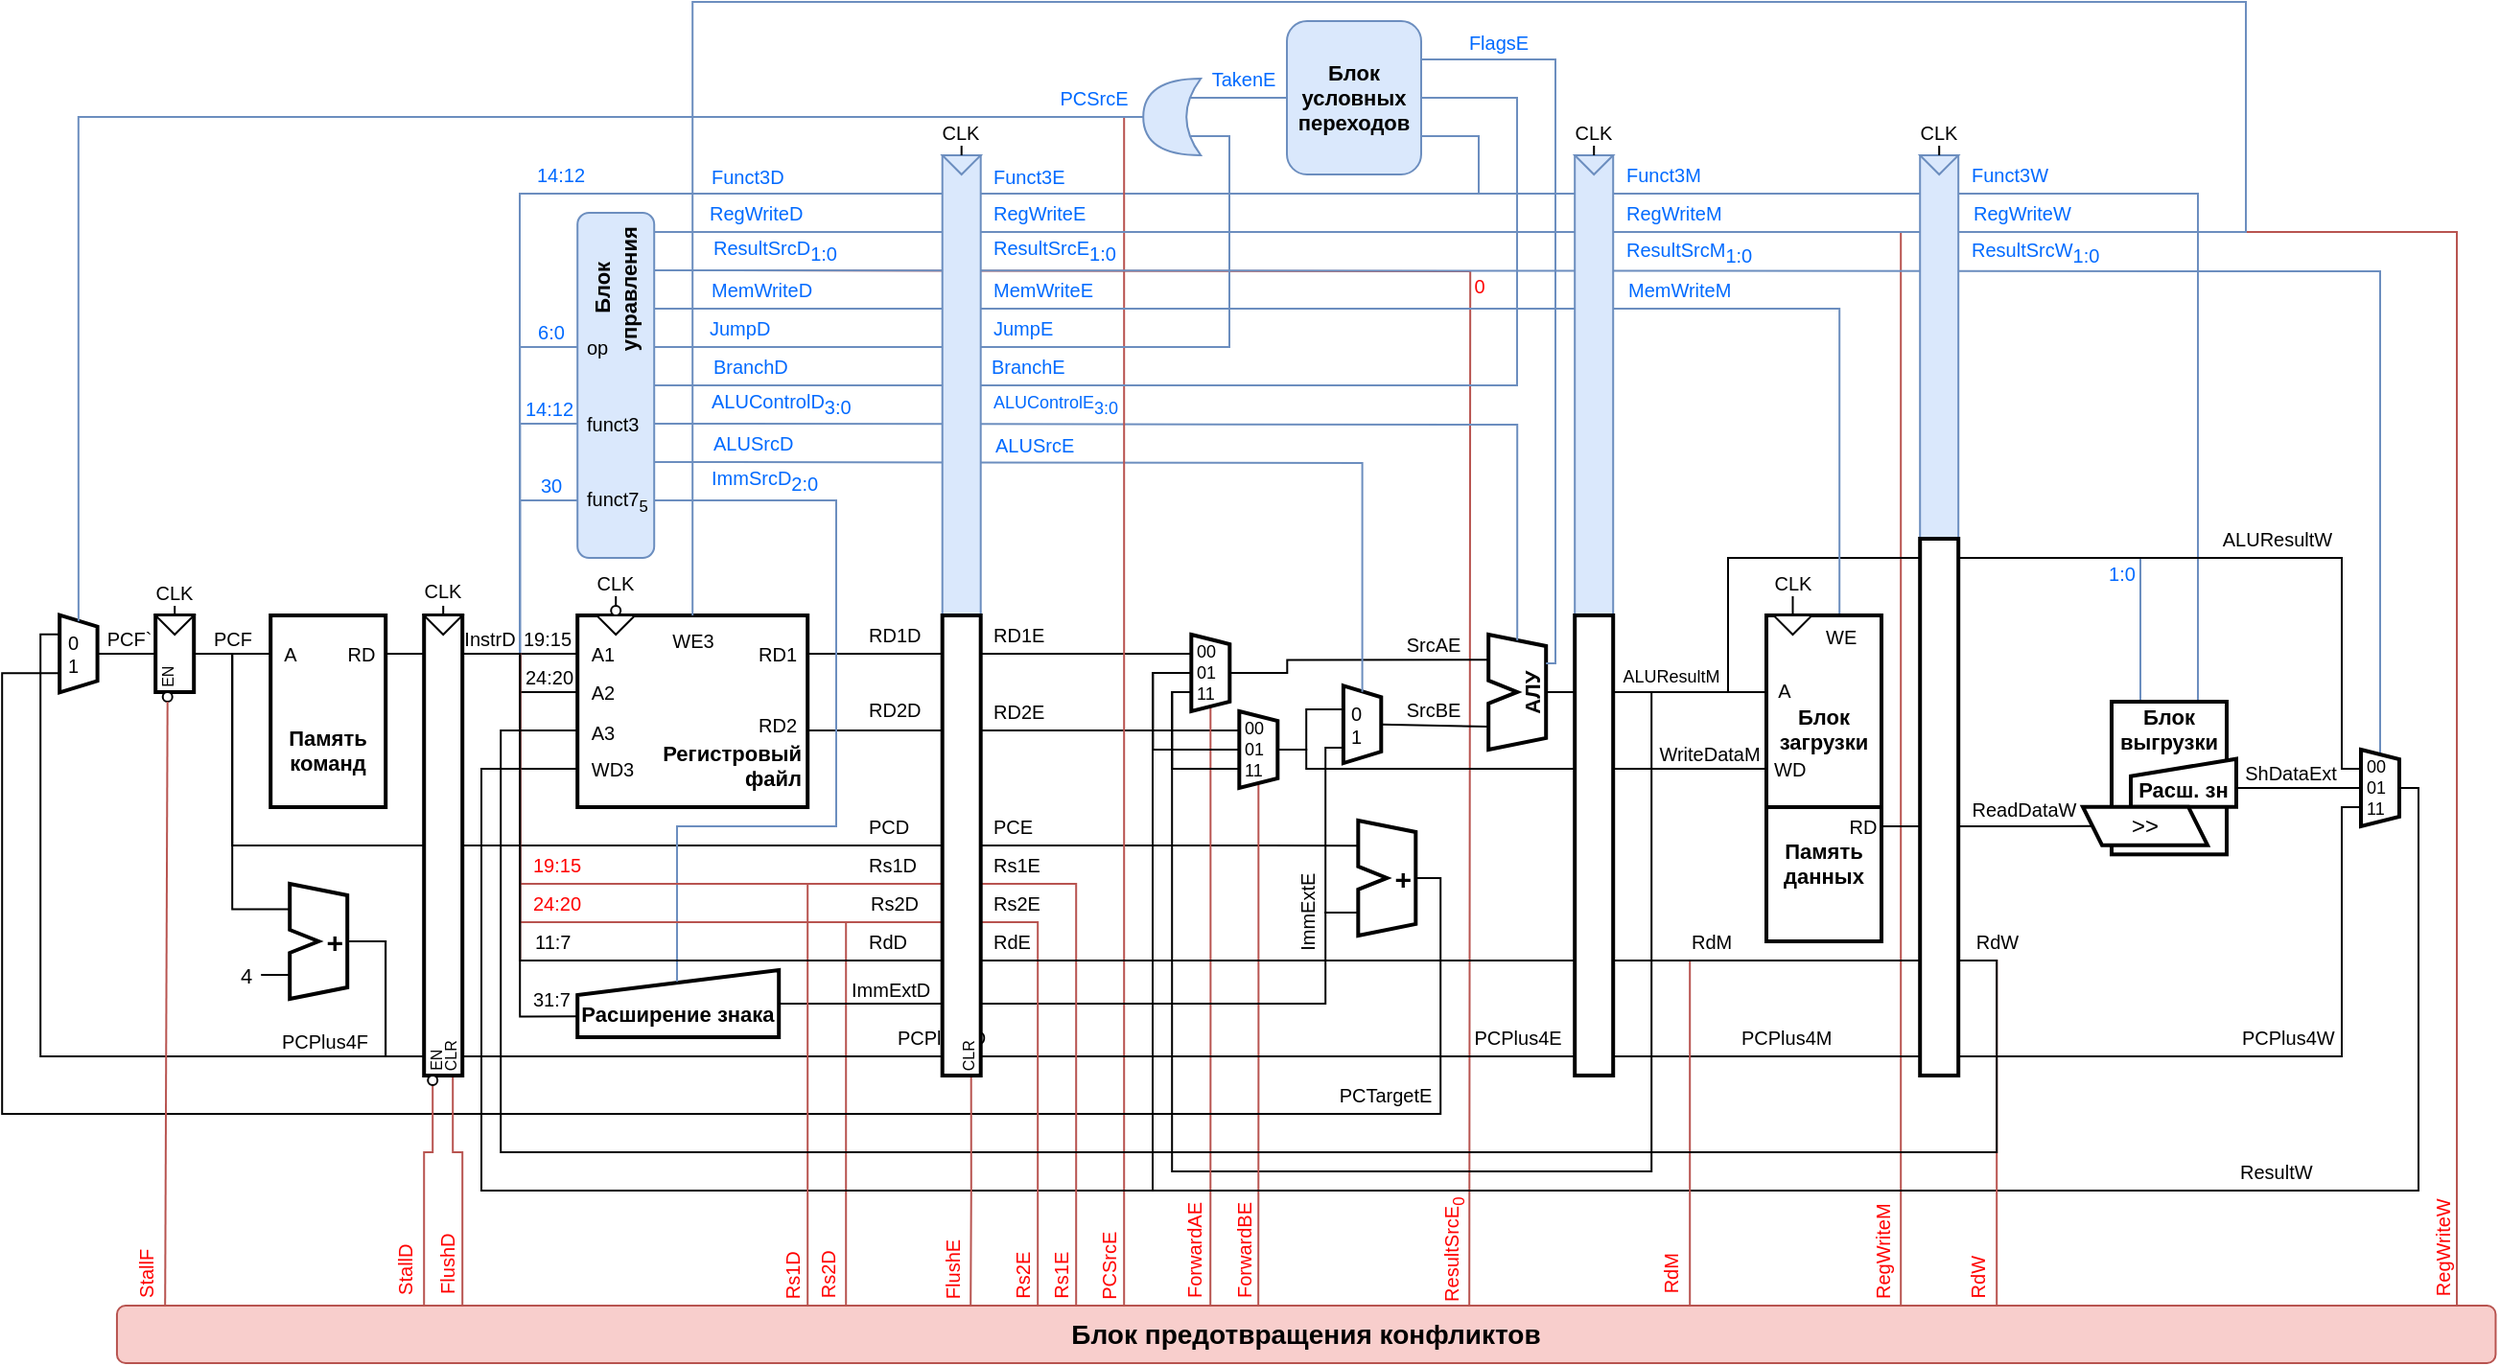 <mxfile version="24.8.3">
  <diagram name="Page-0" id="Page-0">
    <mxGraphModel dx="1148" dy="774" grid="1" gridSize="5" guides="1" tooltips="1" connect="1" arrows="1" fold="1" page="1" pageScale="1" pageWidth="1657.35" pageHeight="1075.27" background="none" math="0" shadow="0">
      <root>
        <mxCell id="0" />
        <mxCell id="1" parent="0" />
        <mxCell id="YWf6YHd5ZW90rvLNLFXM-29" value="" style="group" vertex="1" connectable="0" parent="1">
          <mxGeometry x="1060" y="580" width="60" height="100" as="geometry" />
        </mxCell>
        <mxCell id="YWf6YHd5ZW90rvLNLFXM-20" value="" style="triangle;whiteSpace=wrap;html=1;rotation=90;fontColor=default;labelBorderColor=none;perimeterSpacing=0;strokeColor=default;rounded=0;shadow=0;points=[];" vertex="1" parent="YWf6YHd5ZW90rvLNLFXM-29">
          <mxGeometry x="10" y="-4.98" width="10" height="20" as="geometry" />
        </mxCell>
        <mxCell id="YWf6YHd5ZW90rvLNLFXM-23" value="&lt;div style=&quot;font-size: 11px;&quot;&gt;&lt;b style=&quot;background-color: initial; font-size: 11px;&quot;&gt;Память данных&lt;/b&gt;&lt;/div&gt;" style="rounded=0;whiteSpace=wrap;html=1;strokeWidth=2;container=0;fontSize=11;verticalAlign=bottom;spacingBottom=25;points=[[0,0.4,0,0,0],[0,0.8,0,0,0],[0.66,0,0,0,0],[1,0.4,0,0,0]];" vertex="1" parent="YWf6YHd5ZW90rvLNLFXM-29">
          <mxGeometry width="60" height="100" as="geometry" />
        </mxCell>
        <mxCell id="FJFjf5WjBDoC7LGonaVu-12" value="RD" style="text;html=1;align=center;verticalAlign=middle;whiteSpace=wrap;rounded=0;points=[];fontSize=10;container=0;" parent="YWf6YHd5ZW90rvLNLFXM-29" vertex="1">
          <mxGeometry x="43" y="32" width="15" height="15" as="geometry" />
        </mxCell>
        <mxCell id="YWf6YHd5ZW90rvLNLFXM-5" style="edgeStyle=orthogonalEdgeStyle;rounded=0;orthogonalLoop=1;jettySize=auto;html=1;exitX=0.33;exitY=0;exitDx=0;exitDy=0;exitPerimeter=0;entryX=0;entryY=0.4;entryDx=0;entryDy=0;entryPerimeter=0;endArrow=none;endFill=0;fillColor=#dae8fc;strokeColor=#6c8ebf;" edge="1" parent="1" source="YWf6YHd5ZW90rvLNLFXM-2" target="FJFjf5WjBDoC7LGonaVu-10">
          <mxGeometry relative="1" as="geometry">
            <mxPoint x="1020" y="513.636" as="targetPoint" />
            <Array as="points">
              <mxPoint x="1255" y="480" />
              <mxPoint x="1040" y="480" />
              <mxPoint x="1040" y="550" />
            </Array>
          </mxGeometry>
        </mxCell>
        <mxCell id="YWf6YHd5ZW90rvLNLFXM-7" value="1:0" style="edgeLabel;html=1;align=center;verticalAlign=middle;resizable=0;points=[];fontSize=10;fontColor=#006AFF;" vertex="1" connectable="0" parent="YWf6YHd5ZW90rvLNLFXM-5">
          <mxGeometry x="-0.756" relative="1" as="geometry">
            <mxPoint x="-10" y="-25" as="offset" />
          </mxGeometry>
        </mxCell>
        <mxCell id="uPeljk0xsEYkD_IEB6DD-4" style="edgeStyle=orthogonalEdgeStyle;rounded=0;orthogonalLoop=1;jettySize=auto;html=1;entryX=1;entryY=0.75;entryDx=0;entryDy=0;entryPerimeter=0;fillColor=#dae8fc;strokeColor=#6c8ebf;endArrow=none;endFill=0;exitX=0.66;exitY=0;exitDx=0;exitDy=0;exitPerimeter=0;" parent="1" source="YWf6YHd5ZW90rvLNLFXM-2" target="Lmvw14kyhLLtDj--IGNw-1" edge="1">
          <mxGeometry relative="1" as="geometry">
            <Array as="points">
              <mxPoint x="1285" y="290" />
              <mxPoint x="910" y="290" />
              <mxPoint x="910" y="260" />
            </Array>
            <mxPoint x="1278.75" y="540" as="sourcePoint" />
          </mxGeometry>
        </mxCell>
        <mxCell id="uPeljk0xsEYkD_IEB6DD-5" value="Funct3W" style="edgeLabel;html=1;align=left;verticalAlign=middle;resizable=0;points=[];fontFamily=Helvetica;fontSize=10;fontColor=#006AFF;labelBackgroundColor=default;" parent="uPeljk0xsEYkD_IEB6DD-4" vertex="1" connectable="0">
          <mxGeometry x="-0.102" y="-5" relative="1" as="geometry">
            <mxPoint x="-74" y="-5" as="offset" />
          </mxGeometry>
        </mxCell>
        <mxCell id="uPeljk0xsEYkD_IEB6DD-6" value="Funct3M" style="edgeLabel;html=1;align=left;verticalAlign=middle;resizable=0;points=[];fontFamily=Helvetica;fontSize=10;fontColor=#006AFF;labelBackgroundColor=default;" parent="uPeljk0xsEYkD_IEB6DD-4" vertex="1" connectable="0">
          <mxGeometry x="0.51" y="-1" relative="1" as="geometry">
            <mxPoint x="-38" y="-9" as="offset" />
          </mxGeometry>
        </mxCell>
        <mxCell id="FJFjf5WjBDoC7LGonaVu-186" style="edgeStyle=orthogonalEdgeStyle;shape=connector;rounded=0;orthogonalLoop=1;jettySize=auto;html=1;exitX=1;exitY=0.3;exitDx=0;exitDy=0;exitPerimeter=0;strokeColor=#b85450;align=center;verticalAlign=middle;fontFamily=Helvetica;fontSize=10;fontColor=default;labelBackgroundColor=default;resizable=0;endArrow=none;endFill=0;fillColor=#f8cecc;" parent="1" edge="1">
          <mxGeometry relative="1" as="geometry">
            <mxPoint x="905.1" y="870" as="targetPoint" />
            <mxPoint x="480.1" y="330" as="sourcePoint" />
          </mxGeometry>
        </mxCell>
        <mxCell id="FJFjf5WjBDoC7LGonaVu-225" value="ResultSrcE&lt;sub&gt;0&lt;/sub&gt;" style="edgeLabel;html=1;align=center;verticalAlign=middle;resizable=0;points=[];fontFamily=Helvetica;fontSize=10;fontColor=#FF0000;labelBackgroundColor=none;fillColor=none;gradientColor=none;horizontal=0;" parent="FJFjf5WjBDoC7LGonaVu-186" vertex="1" connectable="0">
          <mxGeometry x="0.973" y="-1" relative="1" as="geometry">
            <mxPoint x="-8" y="-16" as="offset" />
          </mxGeometry>
        </mxCell>
        <mxCell id="FJFjf5WjBDoC7LGonaVu-192" style="edgeStyle=orthogonalEdgeStyle;shape=connector;rounded=0;orthogonalLoop=1;jettySize=auto;html=1;exitX=1;exitY=0.2;exitDx=0;exitDy=0;exitPerimeter=0;strokeColor=#b85450;align=center;verticalAlign=middle;fontFamily=Helvetica;fontSize=10;fontColor=default;labelBackgroundColor=default;resizable=0;endArrow=none;endFill=0;fillColor=#f8cecc;" parent="1" edge="1">
          <mxGeometry relative="1" as="geometry">
            <mxPoint x="1130.1" y="870" as="targetPoint" />
            <Array as="points">
              <mxPoint x="1130.1" y="310" />
              <mxPoint x="1130.1" y="850" />
            </Array>
            <mxPoint x="480.1" y="310" as="sourcePoint" />
          </mxGeometry>
        </mxCell>
        <mxCell id="FJFjf5WjBDoC7LGonaVu-228" value="RegWriteM" style="edgeLabel;html=1;align=center;verticalAlign=middle;resizable=0;points=[];fontFamily=Helvetica;fontSize=10;fontColor=#FF0000;labelBackgroundColor=none;fillColor=none;gradientColor=none;horizontal=0;" parent="FJFjf5WjBDoC7LGonaVu-192" vertex="1" connectable="0">
          <mxGeometry x="0.985" y="-1" relative="1" as="geometry">
            <mxPoint x="-9" y="-19" as="offset" />
          </mxGeometry>
        </mxCell>
        <mxCell id="FJFjf5WjBDoC7LGonaVu-193" style="edgeStyle=orthogonalEdgeStyle;shape=connector;rounded=0;orthogonalLoop=1;jettySize=auto;html=1;exitX=1;exitY=0.2;exitDx=0;exitDy=0;exitPerimeter=0;strokeColor=#b85450;align=center;verticalAlign=middle;fontFamily=Helvetica;fontSize=10;fontColor=default;labelBackgroundColor=default;resizable=0;endArrow=none;endFill=0;fillColor=#f8cecc;" parent="1" edge="1">
          <mxGeometry relative="1" as="geometry">
            <mxPoint x="1420" y="870" as="targetPoint" />
            <Array as="points">
              <mxPoint x="1420" y="310" />
              <mxPoint x="1420" y="870" />
            </Array>
            <mxPoint x="480.1" y="310" as="sourcePoint" />
          </mxGeometry>
        </mxCell>
        <mxCell id="FJFjf5WjBDoC7LGonaVu-230" value="RegWriteW" style="edgeLabel;html=1;align=center;verticalAlign=middle;resizable=0;points=[];fontFamily=Helvetica;fontSize=10;fontColor=#FF0000;labelBackgroundColor=none;fillColor=none;gradientColor=none;horizontal=0;" parent="FJFjf5WjBDoC7LGonaVu-193" vertex="1" connectable="0">
          <mxGeometry x="0.975" relative="1" as="geometry">
            <mxPoint x="-8" y="-11" as="offset" />
          </mxGeometry>
        </mxCell>
        <mxCell id="Lmvw14kyhLLtDj--IGNw-7" style="edgeStyle=orthogonalEdgeStyle;rounded=0;orthogonalLoop=1;jettySize=auto;html=1;exitX=1;exitY=0.75;exitDx=0;exitDy=0;exitPerimeter=0;entryX=1;entryY=0.2;entryDx=0;entryDy=0;entryPerimeter=0;endArrow=none;endFill=0;fillColor=#dae8fc;strokeColor=#6c8ebf;" parent="1" source="Lmvw14kyhLLtDj--IGNw-1" target="is0OGJ1ILdpOx4lDECwO-14" edge="1">
          <mxGeometry relative="1" as="geometry">
            <Array as="points">
              <mxPoint x="910" y="260" />
              <mxPoint x="910" y="290" />
              <mxPoint x="410" y="290" />
              <mxPoint x="410" y="530" />
            </Array>
          </mxGeometry>
        </mxCell>
        <mxCell id="Lmvw14kyhLLtDj--IGNw-9" value="Funct3D" style="edgeLabel;html=1;align=left;verticalAlign=middle;resizable=0;points=[];fontFamily=Helvetica;fontSize=10;fontColor=#006AFF;labelBackgroundColor=default;" parent="Lmvw14kyhLLtDj--IGNw-7" vertex="1" connectable="0">
          <mxGeometry x="-0.035" y="-3" relative="1" as="geometry">
            <mxPoint x="-43" y="-6" as="offset" />
          </mxGeometry>
        </mxCell>
        <mxCell id="Lmvw14kyhLLtDj--IGNw-10" value="14:12" style="edgeLabel;html=1;align=center;verticalAlign=middle;resizable=0;points=[];fontFamily=Helvetica;fontSize=10;fontColor=#006AFF;labelBackgroundColor=default;" parent="Lmvw14kyhLLtDj--IGNw-7" vertex="1" connectable="0">
          <mxGeometry x="0.248" y="1" relative="1" as="geometry">
            <mxPoint x="4" y="-11" as="offset" />
          </mxGeometry>
        </mxCell>
        <mxCell id="Lmvw14kyhLLtDj--IGNw-15" value="Funct3E" style="edgeLabel;html=1;align=left;verticalAlign=middle;resizable=0;points=[];fontFamily=Helvetica;fontSize=10;fontColor=#006AFF;labelBackgroundColor=default;fillColor=none;gradientColor=none;" parent="Lmvw14kyhLLtDj--IGNw-7" vertex="1" connectable="0">
          <mxGeometry x="-0.358" y="-3" relative="1" as="geometry">
            <mxPoint x="-36" y="-6" as="offset" />
          </mxGeometry>
        </mxCell>
        <mxCell id="FJFjf5WjBDoC7LGonaVu-172" style="edgeStyle=orthogonalEdgeStyle;rounded=0;orthogonalLoop=1;jettySize=auto;html=1;exitX=1;exitY=0.2;exitDx=0;exitDy=0;exitPerimeter=0;endArrow=none;endFill=0;fillColor=#f8cecc;strokeColor=#b85450;" parent="1" source="is0OGJ1ILdpOx4lDECwO-14" edge="1">
          <mxGeometry relative="1" as="geometry">
            <mxPoint x="345.1" y="535" as="sourcePoint" />
            <mxPoint x="580.1" y="870" as="targetPoint" />
            <Array as="points">
              <mxPoint x="410.1" y="530" />
              <mxPoint x="410.1" y="670" />
              <mxPoint x="580.1" y="670" />
            </Array>
          </mxGeometry>
        </mxCell>
        <mxCell id="FJFjf5WjBDoC7LGonaVu-216" value="Rs2D" style="edgeLabel;html=1;align=center;verticalAlign=middle;resizable=0;points=[];fontFamily=Helvetica;fontSize=10;fontColor=#FF0000;labelBackgroundColor=none;fillColor=none;gradientColor=none;horizontal=0;" parent="FJFjf5WjBDoC7LGonaVu-172" vertex="1" connectable="0">
          <mxGeometry x="0.949" y="2" relative="1" as="geometry">
            <mxPoint x="-12" y="-1" as="offset" />
          </mxGeometry>
        </mxCell>
        <mxCell id="k0FuWcHoHuVSy__6cpUw-7" value="&lt;font style=&quot;font-size: 14px;&quot;&gt;Блок предотвращения конфликтов&lt;/font&gt;" style="rounded=1;whiteSpace=wrap;html=1;fontStyle=1;points=[[0.09,0,0,0,0],[0.18,0,0,0,0],[0.27,0,0,0,0],[0.36,0,0,0,0],[0.45,0,0,0,0],[0.55,0,0,0,0],[0.64,0,0,0,0],[0.73,0,0,0,0],[0.82,0,0,0,0],[0.91,0,0,0,0]];fillColor=#f8cecc;strokeColor=#b85450;" parent="1" vertex="1">
          <mxGeometry x="199.98" y="870" width="1240.25" height="30" as="geometry" />
        </mxCell>
        <mxCell id="-DspEDwFLZWsZTNbwFcD-6" value="&lt;font style=&quot;font-size: 10px;&quot;&gt;0&amp;nbsp;&amp;nbsp;&lt;/font&gt;&lt;div style=&quot;font-size: 10px;&quot;&gt;&lt;font style=&quot;font-size: 10px;&quot;&gt;1&amp;nbsp;&amp;nbsp;&lt;/font&gt;&lt;/div&gt;" style="shape=trapezoid;perimeter=trapezoidPerimeter;whiteSpace=wrap;html=1;fixedSize=1;points=[[0.08,0.5,0,0,0],[0.25,1,0,0,0],[0.5,0,0,0,0],[0.75,1,0,0,0]];rotation=90;size=6;horizontal=0;strokeWidth=2;fontSize=10;" parent="1" vertex="1">
          <mxGeometry x="159.75" y="520.15" width="40.39" height="19.7" as="geometry" />
        </mxCell>
        <mxCell id="is0OGJ1ILdpOx4lDECwO-10" style="rounded=0;orthogonalLoop=1;jettySize=auto;html=1;exitX=0.5;exitY=0;exitDx=0;exitDy=0;exitPerimeter=0;entryX=0;entryY=0.5;entryDx=0;entryDy=0;entryPerimeter=0;endArrow=none;endFill=0;startArrow=none;startFill=0;edgeStyle=orthogonalEdgeStyle;" parent="1" source="-DspEDwFLZWsZTNbwFcD-6" target="is0OGJ1ILdpOx4lDECwO-4" edge="1">
          <mxGeometry relative="1" as="geometry" />
        </mxCell>
        <mxCell id="is0OGJ1ILdpOx4lDECwO-46" value="&lt;font style=&quot;font-size: 10px;&quot;&gt;PCF`&lt;/font&gt;" style="edgeLabel;html=1;align=center;verticalAlign=middle;resizable=0;points=[];fontSize=10;labelBackgroundColor=none;" parent="is0OGJ1ILdpOx4lDECwO-10" vertex="1" connectable="0">
          <mxGeometry x="-0.19" relative="1" as="geometry">
            <mxPoint x="3" y="-8" as="offset" />
          </mxGeometry>
        </mxCell>
        <mxCell id="is0OGJ1ILdpOx4lDECwO-16" value="" style="group" parent="1" vertex="1" connectable="0">
          <mxGeometry x="220.1" y="510" width="20" height="45" as="geometry" />
        </mxCell>
        <mxCell id="is0OGJ1ILdpOx4lDECwO-4" value="" style="rounded=0;whiteSpace=wrap;html=1;strokeWidth=2;points=[[0,0.5,0,0,0],[0.5,0,0,0,0],[1,0.5,0,0,0]];" parent="is0OGJ1ILdpOx4lDECwO-16" vertex="1">
          <mxGeometry width="20" height="40" as="geometry" />
        </mxCell>
        <mxCell id="is0OGJ1ILdpOx4lDECwO-6" value="" style="triangle;whiteSpace=wrap;html=1;rotation=90;fontColor=default;labelBorderColor=none;perimeterSpacing=0;strokeColor=default;rounded=0;shadow=0;points=[[0,0.5,0,0,0]];" parent="is0OGJ1ILdpOx4lDECwO-16" vertex="1">
          <mxGeometry x="5" y="-5" width="10" height="20" as="geometry" />
        </mxCell>
        <mxCell id="is0OGJ1ILdpOx4lDECwO-7" value="EN" style="text;html=1;align=center;verticalAlign=middle;whiteSpace=wrap;rounded=0;rotation=-90;fontSize=8;points=[];" parent="is0OGJ1ILdpOx4lDECwO-16" vertex="1">
          <mxGeometry y="27" width="12.5" height="10" as="geometry" />
        </mxCell>
        <mxCell id="is0OGJ1ILdpOx4lDECwO-8" value="" style="ellipse;whiteSpace=wrap;html=1;aspect=fixed;points=[[0.5,1,0,0,0]];" parent="is0OGJ1ILdpOx4lDECwO-16" vertex="1">
          <mxGeometry x="3.75" y="40" width="5" height="5" as="geometry" />
        </mxCell>
        <mxCell id="is0OGJ1ILdpOx4lDECwO-43" value="+" style="shape=stencil(pZNNDoMgEIVPwx6hNumyoe2yd0DFSkQwQLW9feXHpNZoGk3YzHvD94ZkAJiYirYMIChpwwC+AISMZTLn4u4EhAarCnoCYaj7UKexpKZluQ1aRzWnmYgXjdWqZj0vbERwWTHNrXPxFcDz0OMOJhnN64dWT1lMjNFuqSPMjNFuVOee8Aohcaz3pALotgIQXH4B0ikh2Y84bUD8DrEbcdxAQOkEke4e4vAXIRfKsMUuTAZ9thJeXdgjTEql2cqClVyIsK0rqYsNPnqW4NXwvbzwAQ==);whiteSpace=wrap;html=1;strokeWidth=2;fontSize=15;points=[[0,0.22,0,0,0],[0,0.8,0,0,0],[1,0.5,0,0,0]];fontStyle=1;verticalAlign=middle;align=right;spacingRight=0;" parent="1" vertex="1">
          <mxGeometry x="290.1" y="650" width="30" height="60" as="geometry" />
        </mxCell>
        <mxCell id="is0OGJ1ILdpOx4lDECwO-48" style="edgeStyle=orthogonalEdgeStyle;rounded=0;orthogonalLoop=1;jettySize=auto;html=1;exitX=1;exitY=0.5;exitDx=0;exitDy=0;exitPerimeter=0;entryX=0;entryY=0.2;entryDx=0;entryDy=0;entryPerimeter=0;endArrow=none;endFill=0;" parent="1" source="is0OGJ1ILdpOx4lDECwO-4" target="is0OGJ1ILdpOx4lDECwO-14" edge="1">
          <mxGeometry relative="1" as="geometry" />
        </mxCell>
        <mxCell id="is0OGJ1ILdpOx4lDECwO-49" value="PCF" style="edgeLabel;html=1;align=center;verticalAlign=middle;resizable=0;points=[];fontSize=10;labelBackgroundColor=none;" parent="is0OGJ1ILdpOx4lDECwO-48" vertex="1" connectable="0">
          <mxGeometry x="0.047" y="3" relative="1" as="geometry">
            <mxPoint x="-1" y="-5" as="offset" />
          </mxGeometry>
        </mxCell>
        <mxCell id="is0OGJ1ILdpOx4lDECwO-53" style="edgeStyle=orthogonalEdgeStyle;rounded=0;orthogonalLoop=1;jettySize=auto;html=1;exitX=1;exitY=0.5;exitDx=0;exitDy=0;exitPerimeter=0;entryX=0;entryY=0.22;entryDx=0;entryDy=0;entryPerimeter=0;endArrow=none;endFill=0;" parent="1" source="is0OGJ1ILdpOx4lDECwO-4" target="is0OGJ1ILdpOx4lDECwO-43" edge="1">
          <mxGeometry relative="1" as="geometry">
            <Array as="points">
              <mxPoint x="260.1" y="530" />
              <mxPoint x="260.1" y="663" />
            </Array>
          </mxGeometry>
        </mxCell>
        <mxCell id="is0OGJ1ILdpOx4lDECwO-55" style="edgeStyle=orthogonalEdgeStyle;rounded=0;orthogonalLoop=1;jettySize=auto;html=1;exitX=1;exitY=0.5;exitDx=0;exitDy=0;exitPerimeter=0;entryX=0.25;entryY=1;entryDx=0;entryDy=0;entryPerimeter=0;endArrow=none;endFill=0;" parent="1" source="is0OGJ1ILdpOx4lDECwO-43" target="-DspEDwFLZWsZTNbwFcD-6" edge="1">
          <mxGeometry relative="1" as="geometry">
            <Array as="points">
              <mxPoint x="340.1" y="680" />
              <mxPoint x="340.1" y="740" />
              <mxPoint x="160.1" y="740" />
              <mxPoint x="160.1" y="520" />
            </Array>
          </mxGeometry>
        </mxCell>
        <mxCell id="is0OGJ1ILdpOx4lDECwO-59" value="PCPlus4F" style="edgeLabel;html=1;align=center;verticalAlign=middle;resizable=0;points=[];fontSize=10;labelBackgroundColor=none;" parent="is0OGJ1ILdpOx4lDECwO-55" vertex="1" connectable="0">
          <mxGeometry x="-0.599" y="-1" relative="1" as="geometry">
            <mxPoint x="-14" y="-7" as="offset" />
          </mxGeometry>
        </mxCell>
        <mxCell id="is0OGJ1ILdpOx4lDECwO-56" value="4" style="text;html=1;align=center;verticalAlign=middle;whiteSpace=wrap;rounded=0;points=[[1,0.5,0,0,0]];fontSize=11;" parent="1" vertex="1">
          <mxGeometry x="260.1" y="690" width="15" height="15" as="geometry" />
        </mxCell>
        <mxCell id="is0OGJ1ILdpOx4lDECwO-57" style="edgeStyle=orthogonalEdgeStyle;rounded=0;orthogonalLoop=1;jettySize=auto;html=1;exitX=1;exitY=0.5;exitDx=0;exitDy=0;exitPerimeter=0;entryX=0;entryY=0.8;entryDx=0;entryDy=0;entryPerimeter=0;endArrow=none;endFill=0;" parent="1" source="is0OGJ1ILdpOx4lDECwO-56" target="is0OGJ1ILdpOx4lDECwO-43" edge="1">
          <mxGeometry relative="1" as="geometry" />
        </mxCell>
        <mxCell id="is0OGJ1ILdpOx4lDECwO-60" value="&lt;p style=&quot;line-height: 120%; font-size: 11px;&quot;&gt;&lt;font style=&quot;font-size: 11px;&quot;&gt;Расширение знака&lt;/font&gt;&lt;/p&gt;" style="shape=manualInput;whiteSpace=wrap;html=1;size=13;fontSize=11;spacingTop=10;strokeWidth=2;points=[[0,0.69,0,0,0],[0.5,0.17,0,0,0],[1,0.5,0,0,0]];fontStyle=1" parent="1" vertex="1">
          <mxGeometry x="440.1" y="695" width="105" height="35" as="geometry" />
        </mxCell>
        <mxCell id="is0OGJ1ILdpOx4lDECwO-86" style="edgeStyle=orthogonalEdgeStyle;rounded=0;orthogonalLoop=1;jettySize=auto;html=1;entryX=1;entryY=0.2;entryDx=0;entryDy=0;entryPerimeter=0;exitX=0.25;exitY=1;exitDx=0;exitDy=0;exitPerimeter=0;endArrow=none;endFill=0;" parent="1" source="FJFjf5WjBDoC7LGonaVu-102" target="is0OGJ1ILdpOx4lDECwO-62" edge="1">
          <mxGeometry relative="1" as="geometry">
            <mxPoint x="705.1" y="540" as="sourcePoint" />
          </mxGeometry>
        </mxCell>
        <mxCell id="FJFjf5WjBDoC7LGonaVu-204" value="RD1D" style="edgeLabel;html=1;align=left;verticalAlign=middle;resizable=0;points=[];fontFamily=Helvetica;fontSize=10;fontColor=default;labelBackgroundColor=none;fillColor=none;gradientColor=none;" parent="is0OGJ1ILdpOx4lDECwO-86" vertex="1" connectable="0">
          <mxGeometry x="0.524" y="-3" relative="1" as="geometry">
            <mxPoint x="-18" y="-7" as="offset" />
          </mxGeometry>
        </mxCell>
        <mxCell id="FJFjf5WjBDoC7LGonaVu-206" value="RD1E" style="edgeLabel;html=1;align=left;verticalAlign=middle;resizable=0;points=[];fontFamily=Helvetica;fontSize=10;fontColor=default;labelBackgroundColor=none;fillColor=none;gradientColor=none;" parent="is0OGJ1ILdpOx4lDECwO-86" vertex="1" connectable="0">
          <mxGeometry x="-0.104" y="-3" relative="1" as="geometry">
            <mxPoint x="-16" y="-7" as="offset" />
          </mxGeometry>
        </mxCell>
        <mxCell id="FJFjf5WjBDoC7LGonaVu-30" style="edgeStyle=orthogonalEdgeStyle;rounded=0;orthogonalLoop=1;jettySize=auto;html=1;exitX=1;exitY=0.5;exitDx=0;exitDy=0;exitPerimeter=0;entryX=0;entryY=0.4;entryDx=0;entryDy=0;entryPerimeter=0;endArrow=none;endFill=0;" parent="1" source="is0OGJ1ILdpOx4lDECwO-88" target="FJFjf5WjBDoC7LGonaVu-10" edge="1">
          <mxGeometry relative="1" as="geometry">
            <mxPoint x="1010.1" y="549.98" as="targetPoint" />
          </mxGeometry>
        </mxCell>
        <mxCell id="is0OGJ1ILdpOx4lDECwO-88" value="АЛУ" style="shape=stencil(pZNNDoMgEIVPwx6hNumyoe2yd0DFSkQwQLW9feXHpNZoGk3YzHvD94ZkAJiYirYMIChpwwC+AISMZTLn4u4EhAarCnoCYaj7UKexpKZluQ1aRzWnmYgXjdWqZj0vbERwWTHNrXPxFcDz0OMOJhnN64dWT1lMjNFuqSPMjNFuVOee8Aohcaz3pALotgIQXH4B0ikh2Y84bUD8DrEbcdxAQOkEke4e4vAXIRfKsMUuTAZ9thJeXdgjTEql2cqClVyIsK0rqYsNPnqW4NXwvbzwAQ==);whiteSpace=wrap;html=1;strokeWidth=2;fontSize=11;points=[[0,0.22,0,0,0],[0,0.8,0,0,0],[0.5,0.05,0,0,0],[1,0.25,0,0,0],[1,0.5,0,0,0]];horizontal=0;align=center;verticalAlign=bottom;spacing=0;fontStyle=1" parent="1" vertex="1">
          <mxGeometry x="915.1" y="519.98" width="30" height="60" as="geometry" />
        </mxCell>
        <mxCell id="FJFjf5WjBDoC7LGonaVu-29" style="edgeStyle=orthogonalEdgeStyle;rounded=0;orthogonalLoop=1;jettySize=auto;html=1;exitX=0.5;exitY=0;exitDx=0;exitDy=0;exitPerimeter=0;entryX=0;entryY=0.8;entryDx=0;entryDy=0;entryPerimeter=0;endArrow=none;endFill=0;" parent="1" source="FJFjf5WjBDoC7LGonaVu-104" target="FJFjf5WjBDoC7LGonaVu-10" edge="1">
          <mxGeometry relative="1" as="geometry">
            <mxPoint x="990.16" y="589.98" as="targetPoint" />
            <mxPoint x="806.415" y="580.83" as="sourcePoint" />
            <Array as="points">
              <mxPoint x="820.1" y="580" />
              <mxPoint x="820.1" y="590" />
            </Array>
          </mxGeometry>
        </mxCell>
        <mxCell id="FJFjf5WjBDoC7LGonaVu-155" value="WriteDataM" style="edgeLabel;html=1;align=center;verticalAlign=middle;resizable=0;points=[];fontFamily=Helvetica;fontSize=10;fontColor=default;labelBackgroundColor=none;fillColor=none;gradientColor=none;" parent="FJFjf5WjBDoC7LGonaVu-29" vertex="1" connectable="0">
          <mxGeometry x="0.47" y="5" relative="1" as="geometry">
            <mxPoint x="40" y="-3" as="offset" />
          </mxGeometry>
        </mxCell>
        <mxCell id="is0OGJ1ILdpOx4lDECwO-90" style="edgeStyle=orthogonalEdgeStyle;rounded=0;orthogonalLoop=1;jettySize=auto;html=1;exitX=0.25;exitY=1;exitDx=0;exitDy=0;exitPerimeter=0;entryX=1;entryY=0.6;entryDx=0;entryDy=0;entryPerimeter=0;endArrow=none;endFill=0;" parent="1" source="FJFjf5WjBDoC7LGonaVu-104" target="is0OGJ1ILdpOx4lDECwO-62" edge="1">
          <mxGeometry relative="1" as="geometry">
            <mxPoint x="746.655" y="569.648" as="sourcePoint" />
          </mxGeometry>
        </mxCell>
        <mxCell id="FJFjf5WjBDoC7LGonaVu-205" value="RD2D" style="edgeLabel;html=1;align=left;verticalAlign=middle;resizable=0;points=[];fontFamily=Helvetica;fontSize=10;fontColor=default;labelBackgroundColor=none;fillColor=none;gradientColor=none;" parent="is0OGJ1ILdpOx4lDECwO-90" vertex="1" connectable="0">
          <mxGeometry x="0.586" y="1" relative="1" as="geometry">
            <mxPoint x="-17" y="-12" as="offset" />
          </mxGeometry>
        </mxCell>
        <mxCell id="FJFjf5WjBDoC7LGonaVu-207" value="RD2E" style="edgeLabel;html=1;align=left;verticalAlign=middle;resizable=0;points=[];fontFamily=Helvetica;fontSize=10;fontColor=default;labelBackgroundColor=none;fillColor=none;gradientColor=none;" parent="is0OGJ1ILdpOx4lDECwO-90" vertex="1" connectable="0">
          <mxGeometry x="0.001" y="-5" relative="1" as="geometry">
            <mxPoint x="-18" y="-5" as="offset" />
          </mxGeometry>
        </mxCell>
        <mxCell id="is0OGJ1ILdpOx4lDECwO-92" style="edgeStyle=orthogonalEdgeStyle;rounded=0;orthogonalLoop=1;jettySize=auto;html=1;entryX=0;entryY=0.22;entryDx=0;entryDy=0;entryPerimeter=0;exitX=0.5;exitY=0;exitDx=0;exitDy=0;exitPerimeter=0;endArrow=none;endFill=0;" parent="1" source="FJFjf5WjBDoC7LGonaVu-102" target="is0OGJ1ILdpOx4lDECwO-88" edge="1">
          <mxGeometry relative="1" as="geometry">
            <mxPoint x="805.16" y="519.98" as="sourcePoint" />
            <Array as="points">
              <mxPoint x="810.16" y="539.98" />
              <mxPoint x="810.16" y="532.98" />
            </Array>
          </mxGeometry>
        </mxCell>
        <mxCell id="FJFjf5WjBDoC7LGonaVu-199" value="SrcAE" style="edgeLabel;html=1;align=center;verticalAlign=middle;resizable=0;points=[];fontFamily=Helvetica;fontSize=10;fontColor=default;labelBackgroundColor=none;fillColor=none;gradientColor=none;" parent="is0OGJ1ILdpOx4lDECwO-92" vertex="1" connectable="0">
          <mxGeometry x="0.592" relative="1" as="geometry">
            <mxPoint x="-1" y="-8" as="offset" />
          </mxGeometry>
        </mxCell>
        <mxCell id="is0OGJ1ILdpOx4lDECwO-98" value="+" style="shape=stencil(pZNNDoMgEIVPwx6hNumyoe2yd0DFSkQwQLW9feXHpNZoGk3YzHvD94ZkAJiYirYMIChpwwC+AISMZTLn4u4EhAarCnoCYaj7UKexpKZluQ1aRzWnmYgXjdWqZj0vbERwWTHNrXPxFcDz0OMOJhnN64dWT1lMjNFuqSPMjNFuVOee8Aohcaz3pALotgIQXH4B0ikh2Y84bUD8DrEbcdxAQOkEke4e4vAXIRfKsMUuTAZ9thJeXdgjTEql2cqClVyIsK0rqYsNPnqW4NXwvbzwAQ==);whiteSpace=wrap;html=1;strokeWidth=2;fontSize=15;points=[[0,0.22,0,0,0],[0,0.8,0,0,0],[1,0.5,0,0,0]];fontStyle=1;verticalAlign=middle;align=right;spacingRight=0;" parent="1" vertex="1">
          <mxGeometry x="847.16" y="616.98" width="30" height="60" as="geometry" />
        </mxCell>
        <mxCell id="FJFjf5WjBDoC7LGonaVu-8" value="" style="group" parent="1" vertex="1" connectable="0">
          <mxGeometry x="280.1" y="510" width="60" height="100" as="geometry" />
        </mxCell>
        <mxCell id="is0OGJ1ILdpOx4lDECwO-14" value="&lt;div style=&quot;font-size: 11px;&quot;&gt;&lt;b style=&quot;background-color: initial; font-size: 11px;&quot;&gt;Память&lt;/b&gt;&lt;br style=&quot;font-size: 11px;&quot;&gt;&lt;/div&gt;&lt;div style=&quot;font-size: 11px;&quot;&gt;&lt;b style=&quot;font-size: 11px;&quot;&gt;&lt;font style=&quot;font-size: 11px;&quot;&gt;команд&lt;/font&gt;&lt;/b&gt;&lt;/div&gt;" style="rounded=0;whiteSpace=wrap;html=1;strokeWidth=2;points=[[0,0.2,0,0,0],[1,0.2,0,0,0]];container=0;fontSize=11;verticalAlign=bottom;spacingBottom=14;" parent="FJFjf5WjBDoC7LGonaVu-8" vertex="1">
          <mxGeometry width="60" height="100" as="geometry" />
        </mxCell>
        <mxCell id="is0OGJ1ILdpOx4lDECwO-15" value="A" style="text;html=1;align=center;verticalAlign=middle;whiteSpace=wrap;rounded=0;points=[];fontSize=10;container=0;" parent="FJFjf5WjBDoC7LGonaVu-8" vertex="1">
          <mxGeometry x="3" y="12" width="15" height="15" as="geometry" />
        </mxCell>
        <mxCell id="is0OGJ1ILdpOx4lDECwO-19" value="RD" style="text;html=1;align=center;verticalAlign=middle;whiteSpace=wrap;rounded=0;points=[];fontSize=10;container=0;" parent="FJFjf5WjBDoC7LGonaVu-8" vertex="1">
          <mxGeometry x="40" y="12" width="15" height="15" as="geometry" />
        </mxCell>
        <mxCell id="FJFjf5WjBDoC7LGonaVu-14" value="" style="edgeStyle=orthogonalEdgeStyle;rounded=0;orthogonalLoop=1;jettySize=auto;html=1;exitX=0.5;exitY=0;exitDx=0;exitDy=0;exitPerimeter=0;entryX=0.25;entryY=1;entryDx=0;entryDy=0;entryPerimeter=0;endArrow=none;endFill=0;" parent="1" source="FJFjf5WjBDoC7LGonaVu-104" target="FJFjf5WjBDoC7LGonaVu-13" edge="1">
          <mxGeometry relative="1" as="geometry">
            <Array as="points">
              <mxPoint x="820.1" y="580" />
              <mxPoint x="820.1" y="559" />
            </Array>
            <mxPoint x="806.415" y="580.83" as="sourcePoint" />
            <mxPoint x="850.895" y="553.032" as="targetPoint" />
          </mxGeometry>
        </mxCell>
        <mxCell id="FJFjf5WjBDoC7LGonaVu-13" value="&lt;font style=&quot;font-size: 10px;&quot;&gt;0&amp;nbsp;&amp;nbsp;&lt;/font&gt;&lt;div style=&quot;font-size: 10px;&quot;&gt;&lt;font style=&quot;font-size: 10px;&quot;&gt;1&amp;nbsp;&amp;nbsp;&lt;/font&gt;&lt;/div&gt;" style="shape=trapezoid;perimeter=trapezoidPerimeter;whiteSpace=wrap;html=1;fixedSize=1;points=[[0.08,0.5,0,0,0],[0.25,1,0,0,0],[0.5,0,0,0,0],[0.75,1,0,0,0]];rotation=90;size=6;horizontal=0;strokeWidth=2;fontSize=10;" parent="1" vertex="1">
          <mxGeometry x="829.1" y="557" width="40.39" height="19.7" as="geometry" />
        </mxCell>
        <mxCell id="FJFjf5WjBDoC7LGonaVu-15" style="rounded=0;orthogonalLoop=1;jettySize=auto;html=1;exitX=0.5;exitY=0;exitDx=0;exitDy=0;exitPerimeter=0;entryX=0;entryY=0.8;entryDx=0;entryDy=0;entryPerimeter=0;endArrow=none;endFill=0;" parent="1" source="FJFjf5WjBDoC7LGonaVu-13" target="is0OGJ1ILdpOx4lDECwO-88" edge="1">
          <mxGeometry relative="1" as="geometry" />
        </mxCell>
        <mxCell id="FJFjf5WjBDoC7LGonaVu-200" value="SrcBE" style="edgeLabel;html=1;align=center;verticalAlign=middle;resizable=0;points=[];fontFamily=Helvetica;fontSize=10;fontColor=default;labelBackgroundColor=none;fillColor=none;gradientColor=none;" parent="FJFjf5WjBDoC7LGonaVu-15" vertex="1" connectable="0">
          <mxGeometry x="-0.486" y="1" relative="1" as="geometry">
            <mxPoint x="12" y="-7" as="offset" />
          </mxGeometry>
        </mxCell>
        <mxCell id="FJFjf5WjBDoC7LGonaVu-17" value="" style="group" parent="1" vertex="1" connectable="0">
          <mxGeometry x="440.1" y="505" width="120" height="105" as="geometry" />
        </mxCell>
        <mxCell id="is0OGJ1ILdpOx4lDECwO-62" value="&lt;div style=&quot;font-size: 11px;&quot;&gt;Регистровый&lt;/div&gt;&lt;div style=&quot;font-size: 11px;&quot;&gt;файл&lt;/div&gt;" style="rounded=0;whiteSpace=wrap;html=1;strokeWidth=2;points=[[0,0.2,0,0,0],[0,0.4,0,0,0],[0,0.6,0,0,0],[0,0.8,0,0,0],[0.5,0,0,0,0],[1,0.2,0,0,0],[1,0.6,0,0,0]];verticalAlign=bottom;align=right;container=0;spacingRight=1;spacingBottom=6;fontStyle=1;fontSize=11;" parent="FJFjf5WjBDoC7LGonaVu-17" vertex="1">
          <mxGeometry y="5" width="120" height="100" as="geometry" />
        </mxCell>
        <mxCell id="is0OGJ1ILdpOx4lDECwO-63" value="A1" style="text;html=1;align=center;verticalAlign=middle;whiteSpace=wrap;rounded=0;points=[];fontSize=10;container=0;" parent="FJFjf5WjBDoC7LGonaVu-17" vertex="1">
          <mxGeometry x="6" y="17" width="15" height="15" as="geometry" />
        </mxCell>
        <mxCell id="is0OGJ1ILdpOx4lDECwO-64" value="RD1" style="text;html=1;align=center;verticalAlign=middle;whiteSpace=wrap;rounded=0;points=[];fontSize=10;container=0;" parent="FJFjf5WjBDoC7LGonaVu-17" vertex="1">
          <mxGeometry x="97" y="17" width="15" height="15" as="geometry" />
        </mxCell>
        <mxCell id="is0OGJ1ILdpOx4lDECwO-67" value="A2" style="text;html=1;align=center;verticalAlign=middle;whiteSpace=wrap;rounded=0;points=[];fontSize=10;container=0;" parent="FJFjf5WjBDoC7LGonaVu-17" vertex="1">
          <mxGeometry x="6" y="37" width="15" height="15" as="geometry" />
        </mxCell>
        <mxCell id="is0OGJ1ILdpOx4lDECwO-68" value="A3" style="text;html=1;align=center;verticalAlign=middle;whiteSpace=wrap;rounded=0;points=[];fontSize=10;container=0;" parent="FJFjf5WjBDoC7LGonaVu-17" vertex="1">
          <mxGeometry x="6" y="58" width="15" height="15" as="geometry" />
        </mxCell>
        <mxCell id="is0OGJ1ILdpOx4lDECwO-69" value="WD3" style="text;html=1;align=center;verticalAlign=middle;whiteSpace=wrap;rounded=0;points=[];fontSize=10;container=0;" parent="FJFjf5WjBDoC7LGonaVu-17" vertex="1">
          <mxGeometry x="11" y="77.49" width="15" height="15" as="geometry" />
        </mxCell>
        <mxCell id="is0OGJ1ILdpOx4lDECwO-70" value="RD2" style="text;html=1;align=center;verticalAlign=middle;whiteSpace=wrap;rounded=0;points=[];fontSize=10;container=0;" parent="FJFjf5WjBDoC7LGonaVu-17" vertex="1">
          <mxGeometry x="97" y="54" width="15" height="15" as="geometry" />
        </mxCell>
        <mxCell id="is0OGJ1ILdpOx4lDECwO-71" value="" style="triangle;whiteSpace=wrap;html=1;rotation=90;fontColor=default;labelBorderColor=none;perimeterSpacing=0;strokeColor=default;rounded=0;shadow=0;points=[];" parent="FJFjf5WjBDoC7LGonaVu-17" vertex="1">
          <mxGeometry x="15" width="10" height="20" as="geometry" />
        </mxCell>
        <mxCell id="is0OGJ1ILdpOx4lDECwO-72" value="" style="ellipse;whiteSpace=wrap;html=1;aspect=fixed;points=[[0.5,1,0,0,0]];rotation=-180;" parent="FJFjf5WjBDoC7LGonaVu-17" vertex="1">
          <mxGeometry x="17.5" width="5" height="5" as="geometry" />
        </mxCell>
        <mxCell id="FJFjf5WjBDoC7LGonaVu-6" value="WE3" style="text;html=1;align=center;verticalAlign=middle;whiteSpace=wrap;rounded=0;points=[];fontSize=10;container=0;" parent="FJFjf5WjBDoC7LGonaVu-17" vertex="1">
          <mxGeometry x="52.5" y="10" width="15" height="15" as="geometry" />
        </mxCell>
        <mxCell id="FJFjf5WjBDoC7LGonaVu-38" style="edgeStyle=orthogonalEdgeStyle;rounded=0;orthogonalLoop=1;jettySize=auto;html=1;exitX=1;exitY=0.5;exitDx=0;exitDy=0;exitPerimeter=0;entryX=0.25;entryY=1;entryDx=0;entryDy=0;entryPerimeter=0;endArrow=none;endFill=0;" parent="1" source="is0OGJ1ILdpOx4lDECwO-88" target="FJFjf5WjBDoC7LGonaVu-99" edge="1">
          <mxGeometry relative="1" as="geometry">
            <mxPoint x="1170.1" y="529.98" as="targetPoint" />
            <Array as="points">
              <mxPoint x="1040" y="550" />
              <mxPoint x="1040" y="480" />
              <mxPoint x="1360" y="480" />
              <mxPoint x="1360" y="590" />
            </Array>
          </mxGeometry>
        </mxCell>
        <mxCell id="FJFjf5WjBDoC7LGonaVu-151" value="ALUResultM" style="edgeLabel;html=1;align=center;verticalAlign=middle;resizable=0;points=[];fontFamily=Helvetica;fontSize=9;fontColor=default;labelBackgroundColor=none;fillColor=none;gradientColor=none;" parent="FJFjf5WjBDoC7LGonaVu-38" vertex="1" connectable="0">
          <mxGeometry x="-0.739" y="1" relative="1" as="geometry">
            <mxPoint x="-14" y="-7" as="offset" />
          </mxGeometry>
        </mxCell>
        <mxCell id="FJFjf5WjBDoC7LGonaVu-294" value="ALUResultW" style="edgeLabel;html=1;align=center;verticalAlign=middle;resizable=0;points=[];fontFamily=Helvetica;fontSize=10;fontColor=default;labelBackgroundColor=none;fillColor=none;gradientColor=none;" parent="FJFjf5WjBDoC7LGonaVu-38" vertex="1" connectable="0">
          <mxGeometry x="0.519" y="-1" relative="1" as="geometry">
            <mxPoint x="-9" y="-11" as="offset" />
          </mxGeometry>
        </mxCell>
        <mxCell id="FJFjf5WjBDoC7LGonaVu-42" style="edgeStyle=orthogonalEdgeStyle;rounded=0;orthogonalLoop=1;jettySize=auto;html=1;exitX=1;exitY=0.2;exitDx=0;exitDy=0;exitPerimeter=0;entryX=0;entryY=0.2;entryDx=0;entryDy=0;entryPerimeter=0;endArrow=none;endFill=0;" parent="1" source="is0OGJ1ILdpOx4lDECwO-14" target="is0OGJ1ILdpOx4lDECwO-62" edge="1">
          <mxGeometry relative="1" as="geometry" />
        </mxCell>
        <mxCell id="FJFjf5WjBDoC7LGonaVu-117" value="InstrD" style="edgeLabel;html=1;align=center;verticalAlign=middle;resizable=0;points=[];fontFamily=Helvetica;fontSize=10;fontColor=default;labelBackgroundColor=none;fillColor=none;gradientColor=none;" parent="FJFjf5WjBDoC7LGonaVu-42" vertex="1" connectable="0">
          <mxGeometry x="0.001" y="-1" relative="1" as="geometry">
            <mxPoint x="4" y="-9" as="offset" />
          </mxGeometry>
        </mxCell>
        <mxCell id="FJFjf5WjBDoC7LGonaVu-126" value="19:15" style="edgeLabel;html=1;align=center;verticalAlign=middle;resizable=0;points=[];fontFamily=Helvetica;fontSize=10;fontColor=default;labelBackgroundColor=none;fillColor=none;gradientColor=none;" parent="FJFjf5WjBDoC7LGonaVu-42" vertex="1" connectable="0">
          <mxGeometry x="0.696" y="2" relative="1" as="geometry">
            <mxPoint x="-1" y="-6" as="offset" />
          </mxGeometry>
        </mxCell>
        <mxCell id="FJFjf5WjBDoC7LGonaVu-43" style="edgeStyle=orthogonalEdgeStyle;rounded=0;orthogonalLoop=1;jettySize=auto;html=1;exitX=1;exitY=0.2;exitDx=0;exitDy=0;exitPerimeter=0;entryX=0;entryY=0.4;entryDx=0;entryDy=0;entryPerimeter=0;endArrow=none;endFill=0;" parent="1" source="is0OGJ1ILdpOx4lDECwO-14" target="is0OGJ1ILdpOx4lDECwO-62" edge="1">
          <mxGeometry relative="1" as="geometry">
            <Array as="points">
              <mxPoint x="410.1" y="530" />
              <mxPoint x="410.1" y="550" />
            </Array>
          </mxGeometry>
        </mxCell>
        <mxCell id="FJFjf5WjBDoC7LGonaVu-127" value="24:20" style="edgeLabel;html=1;align=center;verticalAlign=middle;resizable=0;points=[];fontFamily=Helvetica;fontSize=10;fontColor=default;labelBackgroundColor=none;fillColor=none;gradientColor=none;" parent="FJFjf5WjBDoC7LGonaVu-43" vertex="1" connectable="0">
          <mxGeometry x="0.778" relative="1" as="geometry">
            <mxPoint x="-2" y="-8" as="offset" />
          </mxGeometry>
        </mxCell>
        <mxCell id="FJFjf5WjBDoC7LGonaVu-45" value="CLK" style="text;html=1;align=center;verticalAlign=middle;whiteSpace=wrap;rounded=0;fontSize=10;points=[[0.5,1,0,0,0]];labelBackgroundColor=none;" parent="1" vertex="1">
          <mxGeometry x="445.1" y="485" width="30" height="15" as="geometry" />
        </mxCell>
        <mxCell id="FJFjf5WjBDoC7LGonaVu-46" style="edgeStyle=orthogonalEdgeStyle;rounded=0;orthogonalLoop=1;jettySize=auto;html=1;exitX=0.5;exitY=1;exitDx=0;exitDy=0;exitPerimeter=0;entryX=0.5;entryY=1;entryDx=0;entryDy=0;entryPerimeter=0;endArrow=none;endFill=0;" parent="1" source="FJFjf5WjBDoC7LGonaVu-45" target="is0OGJ1ILdpOx4lDECwO-72" edge="1">
          <mxGeometry relative="1" as="geometry" />
        </mxCell>
        <mxCell id="FJFjf5WjBDoC7LGonaVu-49" value="CLK" style="text;html=1;align=center;verticalAlign=middle;whiteSpace=wrap;rounded=0;fontSize=10;points=[[0.5,1,0,0,0]];labelBackgroundColor=none;" parent="1" vertex="1">
          <mxGeometry x="215.1" y="490" width="30" height="15" as="geometry" />
        </mxCell>
        <mxCell id="FJFjf5WjBDoC7LGonaVu-52" style="edgeStyle=orthogonalEdgeStyle;rounded=0;orthogonalLoop=1;jettySize=auto;html=1;exitX=0.5;exitY=1;exitDx=0;exitDy=0;exitPerimeter=0;entryX=0.5;entryY=0;entryDx=0;entryDy=0;entryPerimeter=0;endArrow=none;endFill=0;" parent="1" source="FJFjf5WjBDoC7LGonaVu-49" target="is0OGJ1ILdpOx4lDECwO-4" edge="1">
          <mxGeometry relative="1" as="geometry" />
        </mxCell>
        <mxCell id="FJFjf5WjBDoC7LGonaVu-57" style="edgeStyle=orthogonalEdgeStyle;rounded=0;orthogonalLoop=1;jettySize=auto;html=1;exitX=0;exitY=0.5;exitDx=0;exitDy=0;exitPerimeter=0;entryX=1;entryY=0.2;entryDx=0;entryDy=0;entryPerimeter=0;endArrow=none;endFill=0;fillColor=#dae8fc;strokeColor=#6c8ebf;" parent="1" target="is0OGJ1ILdpOx4lDECwO-14" edge="1">
          <mxGeometry relative="1" as="geometry">
            <Array as="points">
              <mxPoint x="410.1" y="370" />
              <mxPoint x="410.1" y="530" />
            </Array>
            <mxPoint x="440.1" y="370.0" as="sourcePoint" />
          </mxGeometry>
        </mxCell>
        <mxCell id="FJFjf5WjBDoC7LGonaVu-112" value="6:0" style="edgeLabel;html=1;align=center;verticalAlign=middle;resizable=0;points=[];fontFamily=Helvetica;fontSize=10;fontColor=#006AFF;labelBackgroundColor=none;fillColor=none;gradientColor=none;" parent="FJFjf5WjBDoC7LGonaVu-57" vertex="1" connectable="0">
          <mxGeometry x="-0.888" y="1" relative="1" as="geometry">
            <mxPoint y="-9" as="offset" />
          </mxGeometry>
        </mxCell>
        <mxCell id="FJFjf5WjBDoC7LGonaVu-58" style="edgeStyle=orthogonalEdgeStyle;rounded=0;orthogonalLoop=1;jettySize=auto;html=1;exitX=0;exitY=0.7;exitDx=0;exitDy=0;exitPerimeter=0;entryX=1;entryY=0.2;entryDx=0;entryDy=0;entryPerimeter=0;endArrow=none;endFill=0;fillColor=#dae8fc;strokeColor=#6c8ebf;" parent="1" target="is0OGJ1ILdpOx4lDECwO-14" edge="1">
          <mxGeometry relative="1" as="geometry">
            <mxPoint x="440.1" y="410.0" as="sourcePoint" />
            <mxPoint x="345.1" y="535" as="targetPoint" />
            <Array as="points">
              <mxPoint x="410.1" y="410" />
              <mxPoint x="410.1" y="530" />
            </Array>
          </mxGeometry>
        </mxCell>
        <mxCell id="FJFjf5WjBDoC7LGonaVu-113" value="14:12" style="edgeLabel;html=1;align=center;verticalAlign=middle;resizable=0;points=[];fontFamily=Helvetica;fontSize=10;fontColor=#006AFF;labelBackgroundColor=none;fillColor=none;gradientColor=none;" parent="FJFjf5WjBDoC7LGonaVu-58" vertex="1" connectable="0">
          <mxGeometry x="-0.892" y="-1" relative="1" as="geometry">
            <mxPoint x="-3" y="-7" as="offset" />
          </mxGeometry>
        </mxCell>
        <mxCell id="FJFjf5WjBDoC7LGonaVu-59" style="edgeStyle=orthogonalEdgeStyle;rounded=0;orthogonalLoop=1;jettySize=auto;html=1;exitX=0;exitY=0.9;exitDx=0;exitDy=0;exitPerimeter=0;endArrow=none;endFill=0;fillColor=#dae8fc;strokeColor=#6c8ebf;" parent="1" edge="1">
          <mxGeometry relative="1" as="geometry">
            <mxPoint x="440.1" y="450.0" as="sourcePoint" />
            <mxPoint x="340.1" y="530" as="targetPoint" />
            <Array as="points">
              <mxPoint x="410.1" y="450" />
              <mxPoint x="410.1" y="530" />
            </Array>
          </mxGeometry>
        </mxCell>
        <mxCell id="FJFjf5WjBDoC7LGonaVu-114" value="30" style="edgeLabel;html=1;align=center;verticalAlign=middle;resizable=0;points=[];fontFamily=Helvetica;fontSize=10;fontColor=#006AFF;labelBackgroundColor=none;fillColor=none;gradientColor=none;" parent="FJFjf5WjBDoC7LGonaVu-59" vertex="1" connectable="0">
          <mxGeometry x="-0.846" y="-1" relative="1" as="geometry">
            <mxPoint y="-7" as="offset" />
          </mxGeometry>
        </mxCell>
        <mxCell id="FJFjf5WjBDoC7LGonaVu-61" style="edgeStyle=orthogonalEdgeStyle;rounded=0;orthogonalLoop=1;jettySize=auto;html=1;exitX=1;exitY=0.5;exitDx=0;exitDy=0;exitPerimeter=0;entryX=0;entryY=0.22;entryDx=0;entryDy=0;entryPerimeter=0;endArrow=none;endFill=0;" parent="1" source="is0OGJ1ILdpOx4lDECwO-4" target="is0OGJ1ILdpOx4lDECwO-98" edge="1">
          <mxGeometry relative="1" as="geometry">
            <mxPoint x="744.1" y="640" as="targetPoint" />
            <Array as="points">
              <mxPoint x="260.1" y="530" />
              <mxPoint x="260.1" y="630" />
              <mxPoint x="800.1" y="630" />
            </Array>
          </mxGeometry>
        </mxCell>
        <mxCell id="FJFjf5WjBDoC7LGonaVu-131" value="PCD" style="edgeLabel;html=1;align=left;verticalAlign=middle;resizable=0;points=[];fontFamily=Helvetica;fontSize=10;fontColor=default;labelBackgroundColor=none;fillColor=none;gradientColor=none;" parent="FJFjf5WjBDoC7LGonaVu-61" vertex="1" connectable="0">
          <mxGeometry x="0.442" y="-2" relative="1" as="geometry">
            <mxPoint x="-60" y="-12" as="offset" />
          </mxGeometry>
        </mxCell>
        <mxCell id="FJFjf5WjBDoC7LGonaVu-180" value="PCE" style="edgeLabel;html=1;align=left;verticalAlign=middle;resizable=0;points=[];fontFamily=Helvetica;fontSize=10;fontColor=default;labelBackgroundColor=none;fillColor=none;gradientColor=none;" parent="FJFjf5WjBDoC7LGonaVu-61" vertex="1" connectable="0">
          <mxGeometry x="0.512" y="-2" relative="1" as="geometry">
            <mxPoint x="-20" y="-12" as="offset" />
          </mxGeometry>
        </mxCell>
        <mxCell id="FJFjf5WjBDoC7LGonaVu-69" style="edgeStyle=orthogonalEdgeStyle;rounded=0;orthogonalLoop=1;jettySize=auto;html=1;exitX=1;exitY=0.9;exitDx=0;exitDy=0;exitPerimeter=0;entryX=0.5;entryY=0.17;entryDx=0;entryDy=0;entryPerimeter=0;endArrow=none;endFill=0;fillColor=#dae8fc;strokeColor=#6c8ebf;" parent="1" target="is0OGJ1ILdpOx4lDECwO-60" edge="1">
          <mxGeometry relative="1" as="geometry">
            <Array as="points">
              <mxPoint x="575" y="450" />
              <mxPoint x="575" y="620" />
              <mxPoint x="492" y="620" />
              <mxPoint x="492" y="701" />
            </Array>
            <mxPoint x="480.1" y="450.0" as="sourcePoint" />
          </mxGeometry>
        </mxCell>
        <mxCell id="FJFjf5WjBDoC7LGonaVu-70" value="ImmSrcD&lt;sub style=&quot;font-size: 10px;&quot;&gt;2:0&lt;/sub&gt;" style="edgeLabel;html=1;align=left;verticalAlign=middle;resizable=0;points=[];fontSize=10;fontColor=#006AFF;labelBackgroundColor=none;" parent="FJFjf5WjBDoC7LGonaVu-69" vertex="1" connectable="0">
          <mxGeometry x="-0.875" y="-2" relative="1" as="geometry">
            <mxPoint x="1" y="-12" as="offset" />
          </mxGeometry>
        </mxCell>
        <mxCell id="FJFjf5WjBDoC7LGonaVu-71" style="edgeStyle=orthogonalEdgeStyle;rounded=0;orthogonalLoop=1;jettySize=auto;html=1;exitX=1;exitY=0.8;exitDx=0;exitDy=0;exitPerimeter=0;entryX=0.08;entryY=0.5;entryDx=0;entryDy=0;entryPerimeter=0;endArrow=none;endFill=0;fillColor=#dae8fc;strokeColor=#6c8ebf;" parent="1" target="FJFjf5WjBDoC7LGonaVu-13" edge="1">
          <mxGeometry relative="1" as="geometry">
            <mxPoint x="480.1" y="430.0" as="sourcePoint" />
          </mxGeometry>
        </mxCell>
        <mxCell id="FJFjf5WjBDoC7LGonaVu-72" value="ALUSrcD" style="edgeLabel;html=1;align=left;verticalAlign=middle;resizable=0;points=[];fontSize=10;fontColor=#006AFF;labelBackgroundColor=none;" parent="FJFjf5WjBDoC7LGonaVu-71" vertex="1" connectable="0">
          <mxGeometry x="-0.724" y="2" relative="1" as="geometry">
            <mxPoint x="-39" y="-8" as="offset" />
          </mxGeometry>
        </mxCell>
        <mxCell id="FJFjf5WjBDoC7LGonaVu-259" value="&lt;span style=&quot;color: rgb(0, 106, 255); font-size: 10px;&quot;&gt;ALUSrcE&lt;/span&gt;" style="edgeLabel;html=1;align=left;verticalAlign=middle;resizable=0;points=[];fontFamily=Helvetica;fontSize=10;fontColor=default;labelBackgroundColor=none;fillColor=none;gradientColor=none;" parent="FJFjf5WjBDoC7LGonaVu-71" vertex="1" connectable="0">
          <mxGeometry x="-0.176" y="-1" relative="1" as="geometry">
            <mxPoint x="-26" y="-11" as="offset" />
          </mxGeometry>
        </mxCell>
        <mxCell id="FJFjf5WjBDoC7LGonaVu-74" style="edgeStyle=orthogonalEdgeStyle;rounded=0;orthogonalLoop=1;jettySize=auto;html=1;exitX=1;exitY=0.7;exitDx=0;exitDy=0;exitPerimeter=0;entryX=0.5;entryY=0.05;entryDx=0;entryDy=0;entryPerimeter=0;endArrow=none;endFill=0;fillColor=#dae8fc;strokeColor=#6c8ebf;" parent="1" target="is0OGJ1ILdpOx4lDECwO-88" edge="1">
          <mxGeometry relative="1" as="geometry">
            <mxPoint x="480.1" y="410.0" as="sourcePoint" />
          </mxGeometry>
        </mxCell>
        <mxCell id="FJFjf5WjBDoC7LGonaVu-75" value="ALUControlD&lt;sub style=&quot;font-size: 10px;&quot;&gt;3&lt;/sub&gt;&lt;sub style=&quot;font-size: 10px;&quot;&gt;:0&lt;/sub&gt;" style="edgeLabel;html=1;align=left;verticalAlign=middle;resizable=0;points=[];fontSize=10;fontColor=#006AFF;labelBackgroundColor=none;" parent="FJFjf5WjBDoC7LGonaVu-74" vertex="1" connectable="0">
          <mxGeometry x="-0.825" relative="1" as="geometry">
            <mxPoint x="-21" y="-10" as="offset" />
          </mxGeometry>
        </mxCell>
        <mxCell id="FJFjf5WjBDoC7LGonaVu-258" value="&lt;span style=&quot;color: rgb(0, 106, 255); font-size: 9px;&quot;&gt;ALUControlE&lt;/span&gt;&lt;sub style=&quot;color: rgb(0, 106, 255); font-size: 9px;&quot;&gt;3:0&lt;/sub&gt;" style="edgeLabel;html=1;align=left;verticalAlign=middle;resizable=0;points=[];fontFamily=Helvetica;fontSize=9;fontColor=default;labelBackgroundColor=none;fillColor=none;gradientColor=none;" parent="FJFjf5WjBDoC7LGonaVu-74" vertex="1" connectable="0">
          <mxGeometry x="-0.347" y="-1" relative="1" as="geometry">
            <mxPoint x="-9" y="-11" as="offset" />
          </mxGeometry>
        </mxCell>
        <mxCell id="FJFjf5WjBDoC7LGonaVu-183" style="edgeStyle=orthogonalEdgeStyle;shape=connector;rounded=0;orthogonalLoop=1;jettySize=auto;html=1;exitX=1;exitY=0.5;exitDx=0;exitDy=0;exitPerimeter=0;strokeColor=#b85450;align=center;verticalAlign=middle;fontFamily=Helvetica;fontSize=10;fontColor=default;labelBackgroundColor=default;resizable=0;endArrow=none;endFill=0;fillColor=#f8cecc;" parent="1" source="FJFjf5WjBDoC7LGonaVu-76" edge="1">
          <mxGeometry relative="1" as="geometry">
            <mxPoint x="720.1" y="870" as="targetPoint" />
            <Array as="points">
              <mxPoint x="725.1" y="250" />
              <mxPoint x="725.1" y="870" />
            </Array>
          </mxGeometry>
        </mxCell>
        <mxCell id="FJFjf5WjBDoC7LGonaVu-222" value="PCSrcE" style="edgeLabel;html=1;align=center;verticalAlign=middle;resizable=0;points=[];fontFamily=Helvetica;fontSize=10;fontColor=#FF0000;labelBackgroundColor=none;fillColor=none;gradientColor=none;horizontal=0;" parent="FJFjf5WjBDoC7LGonaVu-183" vertex="1" connectable="0">
          <mxGeometry x="0.942" relative="1" as="geometry">
            <mxPoint x="-8" y="-7" as="offset" />
          </mxGeometry>
        </mxCell>
        <mxCell id="FJFjf5WjBDoC7LGonaVu-76" value="" style="shape=xor;whiteSpace=wrap;html=1;points=[[0.175,0.25,0,0,0],[0.175,0.75,0,0,0],[1,0.5,0,0,0]];rotation=-180;fillColor=#dae8fc;strokeColor=#6c8ebf;" parent="1" vertex="1">
          <mxGeometry x="735.1" y="230" width="30" height="40" as="geometry" />
        </mxCell>
        <mxCell id="FJFjf5WjBDoC7LGonaVu-77" style="edgeStyle=orthogonalEdgeStyle;rounded=0;orthogonalLoop=1;jettySize=auto;html=1;exitX=0;exitY=0.5;exitDx=0;exitDy=0;exitPerimeter=0;entryX=0.175;entryY=0.75;entryDx=0;entryDy=0;entryPerimeter=0;endArrow=none;endFill=0;fillColor=#dae8fc;strokeColor=#6c8ebf;" parent="1" source="Lmvw14kyhLLtDj--IGNw-1" target="FJFjf5WjBDoC7LGonaVu-76" edge="1">
          <mxGeometry relative="1" as="geometry">
            <mxPoint x="775.1" y="240.0" as="sourcePoint" />
          </mxGeometry>
        </mxCell>
        <mxCell id="Lmvw14kyhLLtDj--IGNw-16" value="TakenE" style="edgeLabel;html=1;align=center;verticalAlign=middle;resizable=0;points=[];fontFamily=Helvetica;fontSize=10;fontColor=#006AFF;labelBackgroundColor=default;fillColor=none;gradientColor=none;" parent="FJFjf5WjBDoC7LGonaVu-77" vertex="1" connectable="0">
          <mxGeometry x="0.077" y="2" relative="1" as="geometry">
            <mxPoint x="4" y="-12" as="offset" />
          </mxGeometry>
        </mxCell>
        <mxCell id="FJFjf5WjBDoC7LGonaVu-79" style="edgeStyle=orthogonalEdgeStyle;rounded=0;orthogonalLoop=1;jettySize=auto;html=1;exitX=1;exitY=0.6;exitDx=0;exitDy=0;exitPerimeter=0;endArrow=none;endFill=0;fillColor=#dae8fc;strokeColor=#6c8ebf;entryX=1;entryY=0.5;entryDx=0;entryDy=0;entryPerimeter=0;" parent="1" target="Lmvw14kyhLLtDj--IGNw-1" edge="1">
          <mxGeometry relative="1" as="geometry">
            <mxPoint x="480.1" y="390.0" as="sourcePoint" />
            <mxPoint x="915" y="230" as="targetPoint" />
            <Array as="points">
              <mxPoint x="930" y="390" />
              <mxPoint x="930" y="240" />
            </Array>
          </mxGeometry>
        </mxCell>
        <mxCell id="FJFjf5WjBDoC7LGonaVu-80" value="BranchD" style="edgeLabel;html=1;align=left;verticalAlign=middle;resizable=0;points=[];fontSize=10;fontColor=#006AFF;labelBackgroundColor=none;" parent="FJFjf5WjBDoC7LGonaVu-79" vertex="1" connectable="0">
          <mxGeometry x="-0.758" y="4" relative="1" as="geometry">
            <mxPoint x="-50" y="-6" as="offset" />
          </mxGeometry>
        </mxCell>
        <mxCell id="FJFjf5WjBDoC7LGonaVu-257" value="&lt;span style=&quot;color: rgb(0, 106, 255); font-size: 10px;&quot;&gt;BranchE&lt;/span&gt;" style="edgeLabel;html=1;align=left;verticalAlign=middle;resizable=0;points=[];fontFamily=Helvetica;fontSize=10;fontColor=default;labelBackgroundColor=none;fillColor=none;gradientColor=none;" parent="FJFjf5WjBDoC7LGonaVu-79" vertex="1" connectable="0">
          <mxGeometry x="-0.24" y="-1" relative="1" as="geometry">
            <mxPoint x="-73" y="-11" as="offset" />
          </mxGeometry>
        </mxCell>
        <mxCell id="FJFjf5WjBDoC7LGonaVu-81" style="edgeStyle=orthogonalEdgeStyle;rounded=0;orthogonalLoop=1;jettySize=auto;html=1;exitX=1;exitY=0.25;exitDx=0;exitDy=0;exitPerimeter=0;endArrow=none;endFill=0;fillColor=#dae8fc;strokeColor=#6c8ebf;entryX=1;entryY=0.25;entryDx=0;entryDy=0;entryPerimeter=0;" parent="1" source="is0OGJ1ILdpOx4lDECwO-88" target="Lmvw14kyhLLtDj--IGNw-1" edge="1">
          <mxGeometry relative="1" as="geometry">
            <Array as="points">
              <mxPoint x="950" y="535" />
              <mxPoint x="950" y="220" />
            </Array>
            <mxPoint x="920" y="220" as="targetPoint" />
          </mxGeometry>
        </mxCell>
        <mxCell id="FJFjf5WjBDoC7LGonaVu-82" value="FlagsE" style="edgeLabel;html=1;align=center;verticalAlign=middle;resizable=0;points=[];fontSize=10;fontColor=#006AFF;labelBackgroundColor=none;" parent="FJFjf5WjBDoC7LGonaVu-81" vertex="1" connectable="0">
          <mxGeometry x="0.624" relative="1" as="geometry">
            <mxPoint x="-30" y="-13" as="offset" />
          </mxGeometry>
        </mxCell>
        <mxCell id="FJFjf5WjBDoC7LGonaVu-83" style="edgeStyle=orthogonalEdgeStyle;rounded=0;orthogonalLoop=1;jettySize=auto;html=1;exitX=1;exitY=0.5;exitDx=0;exitDy=0;exitPerimeter=0;entryX=0.175;entryY=0.25;entryDx=0;entryDy=0;entryPerimeter=0;endArrow=none;endFill=0;fillColor=#dae8fc;strokeColor=#6c8ebf;" parent="1" target="FJFjf5WjBDoC7LGonaVu-76" edge="1">
          <mxGeometry relative="1" as="geometry">
            <Array as="points">
              <mxPoint x="780" y="370" />
              <mxPoint x="780" y="260" />
            </Array>
            <mxPoint x="480.1" y="370.0" as="sourcePoint" />
          </mxGeometry>
        </mxCell>
        <mxCell id="FJFjf5WjBDoC7LGonaVu-84" value="JumpD" style="edgeLabel;html=1;align=left;verticalAlign=middle;resizable=0;points=[];fontSize=10;fontColor=#006AFF;labelBackgroundColor=none;" parent="FJFjf5WjBDoC7LGonaVu-83" vertex="1" connectable="0">
          <mxGeometry x="-0.735" y="5" relative="1" as="geometry">
            <mxPoint x="-30" y="-5" as="offset" />
          </mxGeometry>
        </mxCell>
        <mxCell id="FJFjf5WjBDoC7LGonaVu-256" value="&lt;span style=&quot;color: rgb(0, 106, 255); font-size: 10px;&quot;&gt;JumpE&lt;/span&gt;" style="edgeLabel;html=1;align=left;verticalAlign=middle;resizable=0;points=[];fontFamily=Helvetica;fontSize=10;fontColor=default;labelBackgroundColor=none;fillColor=none;gradientColor=none;" parent="FJFjf5WjBDoC7LGonaVu-83" vertex="1" connectable="0">
          <mxGeometry x="-0.097" relative="1" as="geometry">
            <mxPoint x="-19" y="-10" as="offset" />
          </mxGeometry>
        </mxCell>
        <mxCell id="FJFjf5WjBDoC7LGonaVu-85" style="edgeStyle=orthogonalEdgeStyle;rounded=0;orthogonalLoop=1;jettySize=auto;html=1;exitX=1;exitY=0.5;exitDx=0;exitDy=0;exitPerimeter=0;entryX=0.08;entryY=0.5;entryDx=0;entryDy=0;entryPerimeter=0;fillColor=#dae8fc;strokeColor=#6c8ebf;endArrow=none;endFill=0;" parent="1" source="FJFjf5WjBDoC7LGonaVu-76" target="-DspEDwFLZWsZTNbwFcD-6" edge="1">
          <mxGeometry relative="1" as="geometry" />
        </mxCell>
        <mxCell id="FJFjf5WjBDoC7LGonaVu-86" value="PCSrcE" style="edgeLabel;html=1;align=center;verticalAlign=middle;resizable=0;points=[];fontSize=10;fontColor=#006AFF;labelBackgroundColor=none;" parent="FJFjf5WjBDoC7LGonaVu-85" vertex="1" connectable="0">
          <mxGeometry x="-0.932" relative="1" as="geometry">
            <mxPoint x="2" y="-10" as="offset" />
          </mxGeometry>
        </mxCell>
        <mxCell id="FJFjf5WjBDoC7LGonaVu-93" style="edgeStyle=orthogonalEdgeStyle;rounded=0;orthogonalLoop=1;jettySize=auto;html=1;exitX=1;exitY=0.4;exitDx=0;exitDy=0;exitPerimeter=0;entryX=0.66;entryY=0;entryDx=0;entryDy=0;entryPerimeter=0;endArrow=none;endFill=0;fillColor=#dae8fc;strokeColor=#6c8ebf;" parent="1" target="FJFjf5WjBDoC7LGonaVu-10" edge="1">
          <mxGeometry relative="1" as="geometry">
            <mxPoint x="1025.1" y="500" as="targetPoint" />
            <Array as="points">
              <mxPoint x="1098.1" y="350" />
            </Array>
            <mxPoint x="480.1" y="350" as="sourcePoint" />
          </mxGeometry>
        </mxCell>
        <mxCell id="FJFjf5WjBDoC7LGonaVu-94" value="MemWriteD" style="edgeLabel;html=1;align=left;verticalAlign=middle;resizable=0;points=[];fontColor=#006AFF;labelBackgroundColor=none;fontSize=10;" parent="FJFjf5WjBDoC7LGonaVu-93" vertex="1" connectable="0">
          <mxGeometry x="-0.757" y="1" relative="1" as="geometry">
            <mxPoint x="-67" y="-9" as="offset" />
          </mxGeometry>
        </mxCell>
        <mxCell id="FJFjf5WjBDoC7LGonaVu-255" value="&lt;span style=&quot;color: rgb(0, 106, 255); font-size: 10px;&quot;&gt;MemWriteE&lt;/span&gt;" style="edgeLabel;html=1;align=left;verticalAlign=middle;resizable=0;points=[];fontFamily=Helvetica;fontSize=10;fontColor=default;labelBackgroundColor=none;fillColor=none;gradientColor=none;" parent="FJFjf5WjBDoC7LGonaVu-93" vertex="1" connectable="0">
          <mxGeometry x="-0.498" relative="1" as="geometry">
            <mxPoint x="-21" y="-10" as="offset" />
          </mxGeometry>
        </mxCell>
        <mxCell id="FJFjf5WjBDoC7LGonaVu-271" value="&lt;span style=&quot;color: rgb(0, 106, 255); font-size: 10px;&quot;&gt;MemWriteM&lt;/span&gt;" style="edgeLabel;html=1;align=left;verticalAlign=middle;resizable=0;points=[];fontFamily=Helvetica;fontSize=10;fontColor=default;labelBackgroundColor=none;fillColor=none;gradientColor=none;" parent="FJFjf5WjBDoC7LGonaVu-93" vertex="1" connectable="0">
          <mxGeometry x="0.374" y="3" relative="1" as="geometry">
            <mxPoint x="-30" y="-7" as="offset" />
          </mxGeometry>
        </mxCell>
        <mxCell id="FJFjf5WjBDoC7LGonaVu-97" style="edgeStyle=orthogonalEdgeStyle;rounded=0;orthogonalLoop=1;jettySize=auto;html=1;exitX=1;exitY=0.3;exitDx=0;exitDy=0;exitPerimeter=0;entryX=0.08;entryY=0.5;entryDx=0;entryDy=0;entryPerimeter=0;endArrow=none;endFill=0;fillColor=#dae8fc;strokeColor=#6c8ebf;" parent="1" target="FJFjf5WjBDoC7LGonaVu-99" edge="1">
          <mxGeometry relative="1" as="geometry">
            <mxPoint x="1140.1" y="525" as="targetPoint" />
            <mxPoint x="480.1" y="330" as="sourcePoint" />
          </mxGeometry>
        </mxCell>
        <mxCell id="FJFjf5WjBDoC7LGonaVu-105" value="ResultSrcD&lt;sub style=&quot;font-size: 10px;&quot;&gt;1:0&lt;/sub&gt;" style="edgeLabel;html=1;align=left;verticalAlign=middle;resizable=0;points=[];fontColor=#006AFF;labelBackgroundColor=none;fontSize=10;" parent="FJFjf5WjBDoC7LGonaVu-97" vertex="1" connectable="0">
          <mxGeometry x="-0.805" relative="1" as="geometry">
            <mxPoint x="-84" y="-10" as="offset" />
          </mxGeometry>
        </mxCell>
        <mxCell id="FJFjf5WjBDoC7LGonaVu-254" value="&lt;span style=&quot;color: rgb(0, 106, 255); font-size: 10px;&quot;&gt;ResultSrcE&lt;/span&gt;&lt;sub style=&quot;color: rgb(0, 106, 255); font-size: 10px;&quot;&gt;1:0&lt;/sub&gt;" style="edgeLabel;html=1;align=left;verticalAlign=middle;resizable=0;points=[];fontFamily=Helvetica;fontSize=10;fontColor=default;labelBackgroundColor=none;fillColor=none;gradientColor=none;" parent="FJFjf5WjBDoC7LGonaVu-97" vertex="1" connectable="0">
          <mxGeometry x="-0.582" y="1" relative="1" as="geometry">
            <mxPoint x="-66" y="-9" as="offset" />
          </mxGeometry>
        </mxCell>
        <mxCell id="FJFjf5WjBDoC7LGonaVu-270" value="&lt;span style=&quot;font-size: 10px; color: rgb(0, 106, 255);&quot;&gt;ResultSrcM&lt;/span&gt;&lt;sub style=&quot;color: rgb(0, 106, 255); font-size: 10px;&quot;&gt;1:0&lt;/sub&gt;" style="edgeLabel;html=1;align=left;verticalAlign=middle;resizable=0;points=[];fontFamily=Helvetica;fontSize=10;fontColor=default;labelBackgroundColor=none;fillColor=none;gradientColor=none;" parent="FJFjf5WjBDoC7LGonaVu-97" vertex="1" connectable="0">
          <mxGeometry x="0.077" relative="1" as="geometry">
            <mxPoint x="-116" y="-10" as="offset" />
          </mxGeometry>
        </mxCell>
        <mxCell id="FJFjf5WjBDoC7LGonaVu-278" value="&lt;span style=&quot;font-size: 10px; color: rgb(0, 106, 255);&quot;&gt;ResultSrcW&lt;/span&gt;&lt;sub style=&quot;color: rgb(0, 106, 255); font-size: 10px;&quot;&gt;1:0&lt;/sub&gt;" style="edgeLabel;html=1;align=left;verticalAlign=middle;resizable=0;points=[];fontFamily=Helvetica;fontSize=10;fontColor=default;labelBackgroundColor=none;fillColor=none;gradientColor=none;" parent="FJFjf5WjBDoC7LGonaVu-97" vertex="1" connectable="0">
          <mxGeometry x="0.52" relative="1" as="geometry">
            <mxPoint x="-191" y="-10" as="offset" />
          </mxGeometry>
        </mxCell>
        <mxCell id="YWf6YHd5ZW90rvLNLFXM-6" value="0" style="edgeLabel;html=1;align=center;verticalAlign=middle;resizable=0;points=[];fontSize=10;fontColor=#FF0000;" vertex="1" connectable="0" parent="FJFjf5WjBDoC7LGonaVu-97">
          <mxGeometry x="-0.272" y="-8" relative="1" as="geometry">
            <mxPoint x="10" as="offset" />
          </mxGeometry>
        </mxCell>
        <mxCell id="FJFjf5WjBDoC7LGonaVu-141" style="edgeStyle=orthogonalEdgeStyle;shape=connector;rounded=0;orthogonalLoop=1;jettySize=auto;html=1;exitX=0.5;exitY=0;exitDx=0;exitDy=0;exitPerimeter=0;strokeColor=default;align=center;verticalAlign=middle;fontFamily=Helvetica;fontSize=10;fontColor=default;labelBackgroundColor=default;resizable=0;endArrow=none;endFill=0;entryX=0;entryY=0.8;entryDx=0;entryDy=0;entryPerimeter=0;" parent="1" source="FJFjf5WjBDoC7LGonaVu-99" target="is0OGJ1ILdpOx4lDECwO-62" edge="1">
          <mxGeometry relative="1" as="geometry">
            <mxPoint x="420.1" y="600" as="targetPoint" />
            <Array as="points">
              <mxPoint x="1400" y="600" />
              <mxPoint x="1400" y="810" />
              <mxPoint x="390" y="810" />
              <mxPoint x="390" y="590" />
            </Array>
          </mxGeometry>
        </mxCell>
        <mxCell id="FJFjf5WjBDoC7LGonaVu-99" value="00&lt;div style=&quot;font-size: 9px;&quot;&gt;01&lt;/div&gt;&lt;div style=&quot;font-size: 9px;&quot;&gt;11&lt;/div&gt;" style="shape=trapezoid;perimeter=trapezoidPerimeter;whiteSpace=wrap;html=1;fixedSize=1;points=[[0.08,0.5,0,0,0],[0.25,1,0,0,0],[0.5,0,0,0,0],[0.5,1,0,0,0],[0.75,1,0,0,0],[0.92,0.5,0,0,0]];strokeWidth=2;rotation=90;size=5;horizontal=0;fontSize=9;spacingRight=0;align=left;spacingLeft=1;" parent="1" vertex="1">
          <mxGeometry x="1360" y="590" width="40" height="20" as="geometry" />
        </mxCell>
        <mxCell id="FJFjf5WjBDoC7LGonaVu-101" style="edgeStyle=orthogonalEdgeStyle;rounded=0;orthogonalLoop=1;jettySize=auto;html=1;exitX=1;exitY=0.4;exitDx=0;exitDy=0;exitPerimeter=0;entryX=0;entryY=0.5;entryDx=0;entryDy=0;endArrow=none;endFill=0;" parent="1" source="YWf6YHd5ZW90rvLNLFXM-23" target="YWf6YHd5ZW90rvLNLFXM-4" edge="1">
          <mxGeometry relative="1" as="geometry">
            <mxPoint x="1235" y="549.99" as="targetPoint" />
            <Array as="points">
              <mxPoint x="1205" y="620" />
              <mxPoint x="1205" y="620" />
            </Array>
          </mxGeometry>
        </mxCell>
        <mxCell id="uPeljk0xsEYkD_IEB6DD-9" value="ReadDataW" style="edgeLabel;html=1;align=center;verticalAlign=middle;resizable=0;points=[];fontFamily=Helvetica;fontSize=10;fontColor=default;labelBackgroundColor=default;" parent="FJFjf5WjBDoC7LGonaVu-101" vertex="1" connectable="0">
          <mxGeometry x="0.241" relative="1" as="geometry">
            <mxPoint x="5" y="-9" as="offset" />
          </mxGeometry>
        </mxCell>
        <mxCell id="FJFjf5WjBDoC7LGonaVu-150" style="edgeStyle=orthogonalEdgeStyle;shape=connector;rounded=0;orthogonalLoop=1;jettySize=auto;html=1;exitX=0.75;exitY=1;exitDx=0;exitDy=0;exitPerimeter=0;strokeColor=default;align=center;verticalAlign=middle;fontFamily=Helvetica;fontSize=10;fontColor=default;labelBackgroundColor=default;resizable=0;endArrow=none;endFill=0;entryX=0;entryY=0.4;entryDx=0;entryDy=0;entryPerimeter=0;" parent="1" source="FJFjf5WjBDoC7LGonaVu-102" target="FJFjf5WjBDoC7LGonaVu-10" edge="1">
          <mxGeometry relative="1" as="geometry">
            <mxPoint x="980.16" y="569.98" as="targetPoint" />
            <Array as="points">
              <mxPoint x="750.1" y="550" />
              <mxPoint x="750.1" y="800" />
              <mxPoint x="1000.1" y="800" />
              <mxPoint x="1000.1" y="550" />
            </Array>
          </mxGeometry>
        </mxCell>
        <mxCell id="FJFjf5WjBDoC7LGonaVu-184" style="edgeStyle=orthogonalEdgeStyle;shape=connector;rounded=0;orthogonalLoop=1;jettySize=auto;html=1;exitX=0.92;exitY=0.5;exitDx=0;exitDy=0;exitPerimeter=0;strokeColor=#b85450;align=center;verticalAlign=middle;fontFamily=Helvetica;fontSize=10;fontColor=default;labelBackgroundColor=default;resizable=0;endArrow=none;endFill=0;fillColor=#f8cecc;" parent="1" source="FJFjf5WjBDoC7LGonaVu-102" edge="1">
          <mxGeometry relative="1" as="geometry">
            <mxPoint x="770.1" y="870" as="targetPoint" />
          </mxGeometry>
        </mxCell>
        <mxCell id="FJFjf5WjBDoC7LGonaVu-223" value="ForwardAE" style="edgeLabel;html=1;align=center;verticalAlign=middle;resizable=0;points=[];fontFamily=Helvetica;fontSize=10;fontColor=#FF0000;labelBackgroundColor=none;fillColor=none;gradientColor=none;horizontal=0;" parent="FJFjf5WjBDoC7LGonaVu-184" vertex="1" connectable="0">
          <mxGeometry x="0.927" y="2" relative="1" as="geometry">
            <mxPoint x="-11" y="-17" as="offset" />
          </mxGeometry>
        </mxCell>
        <mxCell id="FJFjf5WjBDoC7LGonaVu-102" value="00&lt;div style=&quot;font-size: 9px;&quot;&gt;01&lt;/div&gt;&lt;div style=&quot;font-size: 9px;&quot;&gt;11&lt;/div&gt;" style="shape=trapezoid;perimeter=trapezoidPerimeter;whiteSpace=wrap;html=1;fixedSize=1;points=[[0.08,0.5,0,0,0],[0.25,1,0,0,0],[0.5,0,0,0,0],[0.5,1,0,0,0],[0.75,1,0,0,0],[0.92,0.5,0,0,0]];strokeWidth=2;rotation=90;size=5;horizontal=0;fontSize=9;spacingRight=0;align=left;spacingLeft=1;" parent="1" vertex="1">
          <mxGeometry x="750.16" y="529.98" width="40" height="20" as="geometry" />
        </mxCell>
        <mxCell id="FJFjf5WjBDoC7LGonaVu-185" style="edgeStyle=orthogonalEdgeStyle;shape=connector;rounded=0;orthogonalLoop=1;jettySize=auto;html=1;exitX=0.92;exitY=0.5;exitDx=0;exitDy=0;exitPerimeter=0;strokeColor=#b85450;align=center;verticalAlign=middle;fontFamily=Helvetica;fontSize=10;fontColor=default;labelBackgroundColor=default;resizable=0;endArrow=none;endFill=0;fillColor=#f8cecc;" parent="1" source="FJFjf5WjBDoC7LGonaVu-104" edge="1">
          <mxGeometry relative="1" as="geometry">
            <mxPoint x="795.1" y="870" as="targetPoint" />
          </mxGeometry>
        </mxCell>
        <mxCell id="FJFjf5WjBDoC7LGonaVu-224" value="&lt;span style=&quot;&quot;&gt;ForwardBE&lt;/span&gt;" style="edgeLabel;html=1;align=center;verticalAlign=middle;resizable=0;points=[];fontFamily=Helvetica;fontSize=10;fontColor=#FF0000;labelBackgroundColor=none;fillColor=none;gradientColor=none;horizontal=0;" parent="FJFjf5WjBDoC7LGonaVu-185" vertex="1" connectable="0">
          <mxGeometry x="0.931" y="1" relative="1" as="geometry">
            <mxPoint x="-9" y="-19" as="offset" />
          </mxGeometry>
        </mxCell>
        <mxCell id="FJFjf5WjBDoC7LGonaVu-104" value="00&lt;div style=&quot;font-size: 9px;&quot;&gt;01&lt;/div&gt;&lt;div style=&quot;font-size: 9px;&quot;&gt;11&lt;/div&gt;" style="shape=trapezoid;perimeter=trapezoidPerimeter;whiteSpace=wrap;html=1;fixedSize=1;points=[[0.08,0.5,0,0,0],[0.25,1,0,0,0],[0.5,0,0,0,0],[0.5,1,0,0,0],[0.75,1,0,0,0],[0.92,0.5,0,0,0]];strokeWidth=2;rotation=90;size=5;horizontal=0;fontSize=9;spacingRight=0;align=left;spacingLeft=1;" parent="1" vertex="1">
          <mxGeometry x="775.16" y="569.98" width="40" height="20" as="geometry" />
        </mxCell>
        <mxCell id="FJFjf5WjBDoC7LGonaVu-106" style="edgeStyle=orthogonalEdgeStyle;rounded=0;orthogonalLoop=1;jettySize=auto;html=1;exitX=1;exitY=0.2;exitDx=0;exitDy=0;exitPerimeter=0;entryX=0.5;entryY=0;entryDx=0;entryDy=0;entryPerimeter=0;fillColor=#dae8fc;strokeColor=#6c8ebf;endArrow=none;endFill=0;" parent="1" target="is0OGJ1ILdpOx4lDECwO-62" edge="1">
          <mxGeometry relative="1" as="geometry">
            <mxPoint x="495.1" y="495" as="targetPoint" />
            <Array as="points">
              <mxPoint x="1310" y="310" />
              <mxPoint x="1310" y="190" />
              <mxPoint x="500" y="190" />
            </Array>
            <mxPoint x="480.1" y="310" as="sourcePoint" />
          </mxGeometry>
        </mxCell>
        <mxCell id="FJFjf5WjBDoC7LGonaVu-107" value="RegWriteD" style="edgeLabel;html=1;align=left;verticalAlign=middle;resizable=0;points=[];fontColor=#006AFF;labelBackgroundColor=none;fontSize=10;" parent="FJFjf5WjBDoC7LGonaVu-106" vertex="1" connectable="0">
          <mxGeometry x="-0.903" y="3" relative="1" as="geometry">
            <mxPoint x="-74" y="-7" as="offset" />
          </mxGeometry>
        </mxCell>
        <mxCell id="FJFjf5WjBDoC7LGonaVu-252" value="&lt;span style=&quot;color: rgb(0, 106, 255); font-size: 10px;&quot;&gt;RegWriteE&lt;/span&gt;" style="edgeLabel;html=1;align=left;verticalAlign=middle;resizable=0;points=[];fontFamily=Helvetica;fontSize=10;fontColor=default;labelBackgroundColor=none;fillColor=none;gradientColor=none;" parent="FJFjf5WjBDoC7LGonaVu-106" vertex="1" connectable="0">
          <mxGeometry x="-0.794" y="-4" relative="1" as="geometry">
            <mxPoint x="-39" y="-14" as="offset" />
          </mxGeometry>
        </mxCell>
        <mxCell id="FJFjf5WjBDoC7LGonaVu-269" value="&lt;span style=&quot;color: rgb(0, 106, 255); font-size: 10px;&quot;&gt;RegWriteM&lt;/span&gt;" style="edgeLabel;html=1;align=left;verticalAlign=middle;resizable=0;points=[];fontFamily=Helvetica;fontSize=10;fontColor=default;labelBackgroundColor=none;fillColor=none;gradientColor=none;" parent="FJFjf5WjBDoC7LGonaVu-106" vertex="1" connectable="0">
          <mxGeometry x="-0.428" y="1" relative="1" as="geometry">
            <mxPoint x="-90" y="-9" as="offset" />
          </mxGeometry>
        </mxCell>
        <mxCell id="FJFjf5WjBDoC7LGonaVu-277" value="&lt;span style=&quot;color: rgb(0, 106, 255); font-size: 10px;&quot;&gt;RegWriteW&lt;/span&gt;" style="edgeLabel;html=1;align=left;verticalAlign=middle;resizable=0;points=[];fontFamily=Helvetica;fontSize=10;fontColor=default;labelBackgroundColor=none;fillColor=none;gradientColor=none;" parent="FJFjf5WjBDoC7LGonaVu-106" vertex="1" connectable="0">
          <mxGeometry x="-0.237" y="1" relative="1" as="geometry">
            <mxPoint x="-108" y="-9" as="offset" />
          </mxGeometry>
        </mxCell>
        <mxCell id="FJFjf5WjBDoC7LGonaVu-109" style="edgeStyle=orthogonalEdgeStyle;rounded=0;orthogonalLoop=1;jettySize=auto;html=1;exitX=1;exitY=0.5;exitDx=0;exitDy=0;exitPerimeter=0;entryX=0;entryY=0.8;entryDx=0;entryDy=0;entryPerimeter=0;endArrow=none;endFill=0;" parent="1" source="is0OGJ1ILdpOx4lDECwO-60" target="is0OGJ1ILdpOx4lDECwO-98" edge="1">
          <mxGeometry relative="1" as="geometry">
            <Array as="points">
              <mxPoint x="830.1" y="713" />
              <mxPoint x="830.1" y="665" />
            </Array>
          </mxGeometry>
        </mxCell>
        <mxCell id="FJFjf5WjBDoC7LGonaVu-130" value="ImmExtD" style="edgeLabel;html=1;align=left;verticalAlign=middle;resizable=0;points=[];fontFamily=Helvetica;fontSize=10;fontColor=default;labelBackgroundColor=none;fillColor=none;gradientColor=none;" parent="FJFjf5WjBDoC7LGonaVu-109" vertex="1" connectable="0">
          <mxGeometry x="-0.586" y="1" relative="1" as="geometry">
            <mxPoint x="-37" y="-7" as="offset" />
          </mxGeometry>
        </mxCell>
        <mxCell id="FJFjf5WjBDoC7LGonaVu-110" style="edgeStyle=orthogonalEdgeStyle;rounded=0;orthogonalLoop=1;jettySize=auto;html=1;exitX=0.75;exitY=1;exitDx=0;exitDy=0;exitPerimeter=0;entryX=1;entryY=0.5;entryDx=0;entryDy=0;entryPerimeter=0;endArrow=none;endFill=0;" parent="1" source="FJFjf5WjBDoC7LGonaVu-99" target="is0OGJ1ILdpOx4lDECwO-43" edge="1">
          <mxGeometry relative="1" as="geometry">
            <Array as="points">
              <mxPoint x="1360" y="610" />
              <mxPoint x="1360" y="740" />
              <mxPoint x="340" y="740" />
              <mxPoint x="340" y="680" />
            </Array>
          </mxGeometry>
        </mxCell>
        <mxCell id="FJFjf5WjBDoC7LGonaVu-129" value="PCPlus4D" style="edgeLabel;html=1;align=left;verticalAlign=middle;resizable=0;points=[];fontFamily=Helvetica;fontSize=10;fontColor=default;labelBackgroundColor=none;fillColor=none;gradientColor=none;" parent="FJFjf5WjBDoC7LGonaVu-110" vertex="1" connectable="0">
          <mxGeometry x="0.363" y="-3" relative="1" as="geometry">
            <mxPoint x="-50" y="-7" as="offset" />
          </mxGeometry>
        </mxCell>
        <mxCell id="FJFjf5WjBDoC7LGonaVu-145" value="PCPlus4W" style="edgeLabel;html=1;align=left;verticalAlign=middle;resizable=0;points=[];fontFamily=Helvetica;fontSize=10;fontColor=default;labelBackgroundColor=none;fillColor=none;gradientColor=none;horizontal=1;" parent="FJFjf5WjBDoC7LGonaVu-110" vertex="1" connectable="0">
          <mxGeometry x="-0.623" y="5" relative="1" as="geometry">
            <mxPoint x="39" y="-15" as="offset" />
          </mxGeometry>
        </mxCell>
        <mxCell id="FJFjf5WjBDoC7LGonaVu-282" value="PCPlus4M" style="edgeLabel;html=1;align=left;verticalAlign=middle;resizable=0;points=[];fontFamily=Helvetica;fontSize=10;fontColor=default;labelBackgroundColor=none;fillColor=none;gradientColor=none;" parent="FJFjf5WjBDoC7LGonaVu-110" vertex="1" connectable="0">
          <mxGeometry x="-0.359" relative="1" as="geometry">
            <mxPoint x="-58" y="-10" as="offset" />
          </mxGeometry>
        </mxCell>
        <mxCell id="FJFjf5WjBDoC7LGonaVu-284" value="&lt;span style=&quot;text-align: left;&quot;&gt;PCPlus4E&lt;/span&gt;" style="edgeLabel;html=1;align=center;verticalAlign=middle;resizable=0;points=[];fontFamily=Helvetica;fontSize=10;fontColor=default;labelBackgroundColor=none;fillColor=none;gradientColor=none;" parent="FJFjf5WjBDoC7LGonaVu-110" vertex="1" connectable="0">
          <mxGeometry x="-0.024" relative="1" as="geometry">
            <mxPoint x="35" y="-10" as="offset" />
          </mxGeometry>
        </mxCell>
        <mxCell id="FJFjf5WjBDoC7LGonaVu-111" style="edgeStyle=orthogonalEdgeStyle;shape=connector;rounded=0;orthogonalLoop=1;jettySize=auto;html=1;exitX=1;exitY=0.5;exitDx=0;exitDy=0;exitPerimeter=0;entryX=0.75;entryY=1;entryDx=0;entryDy=0;entryPerimeter=0;strokeColor=default;align=center;verticalAlign=middle;fontFamily=Helvetica;fontSize=10;fontColor=default;labelBackgroundColor=default;resizable=0;endArrow=none;endFill=0;" parent="1" source="is0OGJ1ILdpOx4lDECwO-98" target="-DspEDwFLZWsZTNbwFcD-6" edge="1">
          <mxGeometry relative="1" as="geometry">
            <Array as="points">
              <mxPoint x="890.1" y="647" />
              <mxPoint x="890.1" y="770" />
              <mxPoint x="140.1" y="770" />
              <mxPoint x="140.1" y="540" />
            </Array>
          </mxGeometry>
        </mxCell>
        <mxCell id="FJFjf5WjBDoC7LGonaVu-226" value="PCTargetE" style="edgeLabel;html=1;align=center;verticalAlign=middle;resizable=0;points=[];fontFamily=Helvetica;fontSize=10;fontColor=default;labelBackgroundColor=none;fillColor=none;gradientColor=none;" parent="FJFjf5WjBDoC7LGonaVu-111" vertex="1" connectable="0">
          <mxGeometry x="-0.723" relative="1" as="geometry">
            <mxPoint x="-7" y="-10" as="offset" />
          </mxGeometry>
        </mxCell>
        <mxCell id="FJFjf5WjBDoC7LGonaVu-146" style="edgeStyle=orthogonalEdgeStyle;shape=connector;rounded=0;orthogonalLoop=1;jettySize=auto;html=1;exitX=0.5;exitY=1;exitDx=0;exitDy=0;exitPerimeter=0;entryX=0.5;entryY=0;entryDx=0;entryDy=0;entryPerimeter=0;strokeColor=default;align=center;verticalAlign=middle;fontFamily=Helvetica;fontSize=10;fontColor=default;labelBackgroundColor=default;resizable=0;endArrow=none;endFill=0;" parent="1" source="FJFjf5WjBDoC7LGonaVu-102" target="FJFjf5WjBDoC7LGonaVu-99" edge="1">
          <mxGeometry relative="1" as="geometry">
            <Array as="points">
              <mxPoint x="740" y="540" />
              <mxPoint x="740" y="810" />
              <mxPoint x="1400" y="810" />
              <mxPoint x="1400" y="600" />
            </Array>
          </mxGeometry>
        </mxCell>
        <mxCell id="FJFjf5WjBDoC7LGonaVu-286" value="ResultW" style="edgeLabel;html=1;align=left;verticalAlign=middle;resizable=0;points=[];fontFamily=Helvetica;fontSize=10;fontColor=default;labelBackgroundColor=none;fillColor=none;gradientColor=none;" parent="FJFjf5WjBDoC7LGonaVu-146" vertex="1" connectable="0">
          <mxGeometry x="0.448" y="2" relative="1" as="geometry">
            <mxPoint x="8" y="-8" as="offset" />
          </mxGeometry>
        </mxCell>
        <mxCell id="FJFjf5WjBDoC7LGonaVu-153" style="edgeStyle=orthogonalEdgeStyle;shape=connector;rounded=0;orthogonalLoop=1;jettySize=auto;html=1;exitX=0.75;exitY=1;exitDx=0;exitDy=0;exitPerimeter=0;entryX=0.75;entryY=1;entryDx=0;entryDy=0;entryPerimeter=0;strokeColor=default;align=center;verticalAlign=middle;fontFamily=Helvetica;fontSize=10;fontColor=default;labelBackgroundColor=default;resizable=0;endArrow=none;endFill=0;" parent="1" source="FJFjf5WjBDoC7LGonaVu-104" target="FJFjf5WjBDoC7LGonaVu-102" edge="1">
          <mxGeometry relative="1" as="geometry">
            <Array as="points">
              <mxPoint x="750.16" y="589.98" />
              <mxPoint x="750.16" y="549.98" />
            </Array>
          </mxGeometry>
        </mxCell>
        <mxCell id="FJFjf5WjBDoC7LGonaVu-154" style="edgeStyle=orthogonalEdgeStyle;shape=connector;rounded=0;orthogonalLoop=1;jettySize=auto;html=1;exitX=0.5;exitY=1;exitDx=0;exitDy=0;exitPerimeter=0;entryX=0.5;entryY=1;entryDx=0;entryDy=0;entryPerimeter=0;strokeColor=default;align=center;verticalAlign=middle;fontFamily=Helvetica;fontSize=10;fontColor=default;labelBackgroundColor=default;resizable=0;endArrow=none;endFill=0;" parent="1" source="FJFjf5WjBDoC7LGonaVu-102" target="FJFjf5WjBDoC7LGonaVu-104" edge="1">
          <mxGeometry relative="1" as="geometry" />
        </mxCell>
        <mxCell id="FJFjf5WjBDoC7LGonaVu-166" value="" style="endArrow=none;html=1;rounded=0;strokeColor=#b85450;align=center;verticalAlign=middle;fontFamily=Helvetica;fontSize=10;fontColor=#d7817d;labelBackgroundColor=default;resizable=0;entryX=0.5;entryY=1;entryDx=0;entryDy=0;entryPerimeter=0;fillColor=#f8cecc;" parent="1" target="is0OGJ1ILdpOx4lDECwO-8" edge="1">
          <mxGeometry width="50" height="50" relative="1" as="geometry">
            <mxPoint x="225.1" y="870" as="sourcePoint" />
            <mxPoint x="235.1" y="585" as="targetPoint" />
          </mxGeometry>
        </mxCell>
        <mxCell id="FJFjf5WjBDoC7LGonaVu-212" value="&lt;font color=&quot;#ff0000&quot;&gt;StallF&lt;/font&gt;" style="edgeLabel;html=1;align=center;verticalAlign=middle;resizable=0;points=[];fontFamily=Helvetica;fontSize=10;fontColor=#d7817d;labelBackgroundColor=none;fillColor=none;gradientColor=none;horizontal=0;" parent="FJFjf5WjBDoC7LGonaVu-166" vertex="1" connectable="0">
          <mxGeometry x="-0.843" y="2" relative="1" as="geometry">
            <mxPoint x="-8" y="8" as="offset" />
          </mxGeometry>
        </mxCell>
        <mxCell id="FJFjf5WjBDoC7LGonaVu-167" value="" style="endArrow=none;html=1;rounded=0;strokeColor=#b85450;align=center;verticalAlign=middle;fontFamily=Helvetica;fontSize=10;fontColor=default;labelBackgroundColor=default;resizable=0;edgeStyle=orthogonalEdgeStyle;entryX=0.5;entryY=1;entryDx=0;entryDy=0;entryPerimeter=0;fillColor=#f8cecc;" parent="1" target="is0OGJ1ILdpOx4lDECwO-26" edge="1">
          <mxGeometry width="50" height="50" relative="1" as="geometry">
            <mxPoint x="360.1" y="870" as="sourcePoint" />
            <mxPoint x="360.1" y="790" as="targetPoint" />
            <Array as="points">
              <mxPoint x="360.1" y="790" />
              <mxPoint x="365.1" y="790" />
            </Array>
          </mxGeometry>
        </mxCell>
        <mxCell id="FJFjf5WjBDoC7LGonaVu-213" value="StallD" style="edgeLabel;html=1;align=center;verticalAlign=middle;resizable=0;points=[];fontFamily=Helvetica;fontSize=10;fontColor=#FF0000;labelBackgroundColor=none;fillColor=none;gradientColor=none;horizontal=0;" parent="FJFjf5WjBDoC7LGonaVu-167" vertex="1" connectable="0">
          <mxGeometry x="-0.692" y="-1" relative="1" as="geometry">
            <mxPoint x="-11" as="offset" />
          </mxGeometry>
        </mxCell>
        <mxCell id="FJFjf5WjBDoC7LGonaVu-169" style="edgeStyle=orthogonalEdgeStyle;rounded=0;orthogonalLoop=1;jettySize=auto;html=1;exitX=1;exitY=0.2;exitDx=0;exitDy=0;exitPerimeter=0;endArrow=none;endFill=0;fillColor=#f8cecc;strokeColor=#b85450;" parent="1" source="is0OGJ1ILdpOx4lDECwO-14" edge="1">
          <mxGeometry relative="1" as="geometry">
            <mxPoint x="345.1" y="535" as="sourcePoint" />
            <mxPoint x="680.1" y="870" as="targetPoint" />
            <Array as="points">
              <mxPoint x="410.1" y="530" />
              <mxPoint x="410.1" y="670" />
              <mxPoint x="680.1" y="670" />
            </Array>
          </mxGeometry>
        </mxCell>
        <mxCell id="FJFjf5WjBDoC7LGonaVu-171" value="Rs2E" style="edgeLabel;html=1;align=left;verticalAlign=middle;resizable=0;points=[];fontFamily=Helvetica;fontSize=10;fontColor=default;labelBackgroundColor=none;fillColor=none;gradientColor=none;" parent="FJFjf5WjBDoC7LGonaVu-169" vertex="1" connectable="0">
          <mxGeometry x="0.426" y="-2" relative="1" as="geometry">
            <mxPoint x="-23" y="-15" as="offset" />
          </mxGeometry>
        </mxCell>
        <mxCell id="FJFjf5WjBDoC7LGonaVu-174" value="Rs2D" style="edgeLabel;html=1;align=left;verticalAlign=middle;resizable=0;points=[];fontFamily=Helvetica;fontSize=10;fontColor=default;labelBackgroundColor=none;fillColor=none;gradientColor=none;" parent="FJFjf5WjBDoC7LGonaVu-169" vertex="1" connectable="0">
          <mxGeometry x="0.245" y="1" relative="1" as="geometry">
            <mxPoint x="-33" y="-9" as="offset" />
          </mxGeometry>
        </mxCell>
        <mxCell id="FJFjf5WjBDoC7LGonaVu-220" value="Rs2E" style="edgeLabel;html=1;align=center;verticalAlign=middle;resizable=0;points=[];fontFamily=Helvetica;fontSize=10;fontColor=#FF0000;labelBackgroundColor=none;fillColor=none;gradientColor=none;horizontal=0;" parent="FJFjf5WjBDoC7LGonaVu-169" vertex="1" connectable="0">
          <mxGeometry x="0.955" y="-1" relative="1" as="geometry">
            <mxPoint x="-7" as="offset" />
          </mxGeometry>
        </mxCell>
        <mxCell id="Lmvw14kyhLLtDj--IGNw-12" value="24:20" style="edgeLabel;html=1;align=left;verticalAlign=middle;resizable=0;points=[];fontFamily=Helvetica;fontSize=10;fontColor=#FF0000;labelBackgroundColor=default;fillColor=none;gradientColor=none;" parent="FJFjf5WjBDoC7LGonaVu-169" vertex="1" connectable="0">
          <mxGeometry x="-0.332" relative="1" as="geometry">
            <mxPoint x="-12" y="-10" as="offset" />
          </mxGeometry>
        </mxCell>
        <mxCell id="FJFjf5WjBDoC7LGonaVu-175" style="edgeStyle=orthogonalEdgeStyle;rounded=0;orthogonalLoop=1;jettySize=auto;html=1;exitX=1;exitY=0.2;exitDx=0;exitDy=0;exitPerimeter=0;endArrow=none;endFill=0;strokeColor=#b85450;fillColor=#f8cecc;" parent="1" source="is0OGJ1ILdpOx4lDECwO-14" edge="1">
          <mxGeometry relative="1" as="geometry">
            <mxPoint x="345.1" y="535" as="sourcePoint" />
            <mxPoint x="560.1" y="870" as="targetPoint" />
            <Array as="points">
              <mxPoint x="410.1" y="530" />
              <mxPoint x="410.1" y="650" />
              <mxPoint x="560.1" y="650" />
            </Array>
          </mxGeometry>
        </mxCell>
        <mxCell id="FJFjf5WjBDoC7LGonaVu-215" value="Rs1D" style="edgeLabel;html=1;align=center;verticalAlign=middle;resizable=0;points=[];fontFamily=Helvetica;fontSize=10;fontColor=#FF0000;labelBackgroundColor=none;fillColor=none;gradientColor=none;horizontal=0;" parent="FJFjf5WjBDoC7LGonaVu-175" vertex="1" connectable="0">
          <mxGeometry x="0.945" relative="1" as="geometry">
            <mxPoint x="-8" as="offset" />
          </mxGeometry>
        </mxCell>
        <mxCell id="FJFjf5WjBDoC7LGonaVu-177" style="edgeStyle=orthogonalEdgeStyle;rounded=0;orthogonalLoop=1;jettySize=auto;html=1;endArrow=none;endFill=0;strokeColor=#b85450;exitX=1;exitY=0.2;exitDx=0;exitDy=0;exitPerimeter=0;fillColor=#f8cecc;" parent="1" source="is0OGJ1ILdpOx4lDECwO-14" edge="1">
          <mxGeometry relative="1" as="geometry">
            <mxPoint x="350.1" y="505" as="sourcePoint" />
            <mxPoint x="700.1" y="870" as="targetPoint" />
            <Array as="points">
              <mxPoint x="410.1" y="530" />
              <mxPoint x="410.1" y="650" />
              <mxPoint x="700.1" y="650" />
              <mxPoint x="700.1" y="850" />
            </Array>
          </mxGeometry>
        </mxCell>
        <mxCell id="FJFjf5WjBDoC7LGonaVu-178" value="Rs1E" style="edgeLabel;html=1;align=left;verticalAlign=middle;resizable=0;points=[];fontFamily=Helvetica;fontSize=10;fontColor=default;labelBackgroundColor=none;fillColor=none;gradientColor=none;" parent="FJFjf5WjBDoC7LGonaVu-177" vertex="1" connectable="0">
          <mxGeometry x="0.325" y="1" relative="1" as="geometry">
            <mxPoint x="-29" y="-9" as="offset" />
          </mxGeometry>
        </mxCell>
        <mxCell id="FJFjf5WjBDoC7LGonaVu-179" value="Rs1D" style="edgeLabel;html=1;align=left;verticalAlign=middle;resizable=0;points=[];fontFamily=Helvetica;fontSize=10;fontColor=default;labelBackgroundColor=none;fillColor=none;gradientColor=none;" parent="FJFjf5WjBDoC7LGonaVu-177" vertex="1" connectable="0">
          <mxGeometry x="0.125" relative="1" as="geometry">
            <mxPoint x="-24" y="-10" as="offset" />
          </mxGeometry>
        </mxCell>
        <mxCell id="FJFjf5WjBDoC7LGonaVu-221" value="Rs1E" style="edgeLabel;html=1;align=center;verticalAlign=middle;resizable=0;points=[];fontFamily=Helvetica;fontSize=10;fontColor=#FF0000;labelBackgroundColor=none;fillColor=none;gradientColor=none;horizontal=0;" parent="FJFjf5WjBDoC7LGonaVu-177" vertex="1" connectable="0">
          <mxGeometry x="0.962" y="-1" relative="1" as="geometry">
            <mxPoint x="-7" y="-2" as="offset" />
          </mxGeometry>
        </mxCell>
        <mxCell id="Lmvw14kyhLLtDj--IGNw-11" value="19:15" style="edgeLabel;html=1;align=left;verticalAlign=middle;resizable=0;points=[];fontFamily=Helvetica;fontSize=10;fontColor=#FF0000;labelBackgroundColor=default;" parent="FJFjf5WjBDoC7LGonaVu-177" vertex="1" connectable="0">
          <mxGeometry x="-0.406" y="2" relative="1" as="geometry">
            <mxPoint x="-13" y="-8" as="offset" />
          </mxGeometry>
        </mxCell>
        <mxCell id="FJFjf5WjBDoC7LGonaVu-182" style="edgeStyle=orthogonalEdgeStyle;shape=connector;rounded=0;orthogonalLoop=1;jettySize=auto;html=1;exitX=0.75;exitY=1;exitDx=0;exitDy=0;exitPerimeter=0;entryX=0;entryY=0.8;entryDx=0;entryDy=0;entryPerimeter=0;strokeColor=default;align=center;verticalAlign=middle;fontFamily=Helvetica;fontSize=10;fontColor=default;labelBackgroundColor=default;resizable=0;endArrow=none;endFill=0;" parent="1" source="FJFjf5WjBDoC7LGonaVu-13" target="is0OGJ1ILdpOx4lDECwO-98" edge="1">
          <mxGeometry relative="1" as="geometry">
            <Array as="points">
              <mxPoint x="830.1" y="579" />
              <mxPoint x="830.1" y="665" />
            </Array>
          </mxGeometry>
        </mxCell>
        <mxCell id="FJFjf5WjBDoC7LGonaVu-187" style="edgeStyle=orthogonalEdgeStyle;rounded=0;orthogonalLoop=1;jettySize=auto;html=1;endArrow=none;endFill=0;exitX=1;exitY=0.2;exitDx=0;exitDy=0;exitPerimeter=0;fillColor=#f8cecc;strokeColor=#b85450;" parent="1" source="is0OGJ1ILdpOx4lDECwO-14" edge="1">
          <mxGeometry relative="1" as="geometry">
            <mxPoint x="345.1" y="505" as="sourcePoint" />
            <mxPoint x="1020.1" y="870" as="targetPoint" />
            <Array as="points">
              <mxPoint x="410.1" y="530" />
              <mxPoint x="410.1" y="690" />
              <mxPoint x="1020.1" y="690" />
            </Array>
          </mxGeometry>
        </mxCell>
        <mxCell id="FJFjf5WjBDoC7LGonaVu-190" value="RdD" style="edgeLabel;html=1;align=left;verticalAlign=middle;resizable=0;points=[];fontFamily=Helvetica;fontSize=10;fontColor=default;labelBackgroundColor=none;fillColor=none;gradientColor=none;" parent="FJFjf5WjBDoC7LGonaVu-187" vertex="1" connectable="0">
          <mxGeometry x="-0.14" relative="1" as="geometry">
            <mxPoint x="-29" y="-10" as="offset" />
          </mxGeometry>
        </mxCell>
        <mxCell id="FJFjf5WjBDoC7LGonaVu-227" value="RdM" style="edgeLabel;html=1;align=center;verticalAlign=middle;resizable=0;points=[];fontFamily=Helvetica;fontSize=10;fontColor=#FF0000;labelBackgroundColor=none;fillColor=none;gradientColor=none;horizontal=0;" parent="FJFjf5WjBDoC7LGonaVu-187" vertex="1" connectable="0">
          <mxGeometry x="0.968" y="-2" relative="1" as="geometry">
            <mxPoint x="-8" as="offset" />
          </mxGeometry>
        </mxCell>
        <mxCell id="FJFjf5WjBDoC7LGonaVu-194" style="edgeStyle=orthogonalEdgeStyle;rounded=0;orthogonalLoop=1;jettySize=auto;html=1;endArrow=none;endFill=0;exitX=1;exitY=0.2;exitDx=0;exitDy=0;exitPerimeter=0;fillColor=#f8cecc;strokeColor=#b85450;" parent="1" source="is0OGJ1ILdpOx4lDECwO-14" edge="1">
          <mxGeometry relative="1" as="geometry">
            <mxPoint x="350.1" y="500" as="sourcePoint" />
            <mxPoint x="1180.1" y="870" as="targetPoint" />
            <Array as="points">
              <mxPoint x="410.1" y="530" />
              <mxPoint x="410.1" y="690" />
              <mxPoint x="1180.1" y="690" />
            </Array>
          </mxGeometry>
        </mxCell>
        <mxCell id="FJFjf5WjBDoC7LGonaVu-197" value="RdE" style="edgeLabel;html=1;align=left;verticalAlign=middle;resizable=0;points=[];fontFamily=Helvetica;fontSize=10;fontColor=default;labelBackgroundColor=none;fillColor=none;gradientColor=none;" parent="FJFjf5WjBDoC7LGonaVu-194" vertex="1" connectable="0">
          <mxGeometry x="-0.149" relative="1" as="geometry">
            <mxPoint x="-27" y="-10" as="offset" />
          </mxGeometry>
        </mxCell>
        <mxCell id="FJFjf5WjBDoC7LGonaVu-229" value="RdW" style="edgeLabel;html=1;align=center;verticalAlign=middle;resizable=0;points=[];fontFamily=Helvetica;fontSize=10;fontColor=#FF0000;labelBackgroundColor=none;fillColor=none;gradientColor=none;horizontal=0;" parent="FJFjf5WjBDoC7LGonaVu-194" vertex="1" connectable="0">
          <mxGeometry x="0.97" y="1" relative="1" as="geometry">
            <mxPoint x="-11" y="3" as="offset" />
          </mxGeometry>
        </mxCell>
        <mxCell id="FJFjf5WjBDoC7LGonaVu-62" style="edgeStyle=orthogonalEdgeStyle;rounded=0;orthogonalLoop=1;jettySize=auto;html=1;exitX=0;exitY=0.69;exitDx=0;exitDy=0;exitPerimeter=0;entryX=1;entryY=0.2;entryDx=0;entryDy=0;entryPerimeter=0;endArrow=none;endFill=0;" parent="1" source="is0OGJ1ILdpOx4lDECwO-60" target="is0OGJ1ILdpOx4lDECwO-14" edge="1">
          <mxGeometry relative="1" as="geometry">
            <Array as="points">
              <mxPoint x="410.1" y="719" />
              <mxPoint x="410.1" y="530" />
            </Array>
          </mxGeometry>
        </mxCell>
        <mxCell id="FJFjf5WjBDoC7LGonaVu-128" value="31:7" style="edgeLabel;html=1;align=left;verticalAlign=middle;resizable=0;points=[];fontFamily=Helvetica;fontSize=10;fontColor=default;labelBackgroundColor=none;fillColor=none;gradientColor=none;" parent="FJFjf5WjBDoC7LGonaVu-62" vertex="1" connectable="0">
          <mxGeometry x="-0.877" y="-1" relative="1" as="geometry">
            <mxPoint x="-7" y="-8" as="offset" />
          </mxGeometry>
        </mxCell>
        <mxCell id="FJFjf5WjBDoC7LGonaVu-143" style="edgeStyle=orthogonalEdgeStyle;shape=connector;rounded=0;orthogonalLoop=1;jettySize=auto;html=1;exitX=0;exitY=0.6;exitDx=0;exitDy=0;exitPerimeter=0;strokeColor=default;align=center;verticalAlign=middle;fontFamily=Helvetica;fontSize=10;fontColor=default;labelBackgroundColor=default;resizable=0;endArrow=none;endFill=0;entryX=1;entryY=0.2;entryDx=0;entryDy=0;entryPerimeter=0;" parent="1" source="is0OGJ1ILdpOx4lDECwO-62" target="is0OGJ1ILdpOx4lDECwO-14" edge="1">
          <mxGeometry relative="1" as="geometry">
            <mxPoint x="355.1" y="540" as="targetPoint" />
            <Array as="points">
              <mxPoint x="400.1" y="570" />
              <mxPoint x="400.1" y="790" />
              <mxPoint x="1180.1" y="790" />
              <mxPoint x="1180.1" y="690" />
              <mxPoint x="410.1" y="690" />
              <mxPoint x="410.1" y="530" />
            </Array>
          </mxGeometry>
        </mxCell>
        <mxCell id="FJFjf5WjBDoC7LGonaVu-144" value="RdW" style="edgeLabel;html=1;align=center;verticalAlign=middle;resizable=0;points=[];fontFamily=Helvetica;fontSize=10;fontColor=default;labelBackgroundColor=none;fillColor=none;gradientColor=none;" parent="FJFjf5WjBDoC7LGonaVu-143" vertex="1" connectable="0">
          <mxGeometry x="0.081" y="-3" relative="1" as="geometry">
            <mxPoint x="16" y="-7" as="offset" />
          </mxGeometry>
        </mxCell>
        <mxCell id="FJFjf5WjBDoC7LGonaVu-283" value="RdM" style="edgeLabel;html=1;align=left;verticalAlign=middle;resizable=0;points=[];fontFamily=Helvetica;fontSize=10;fontColor=default;labelBackgroundColor=none;fillColor=none;gradientColor=none;" parent="FJFjf5WjBDoC7LGonaVu-143" vertex="1" connectable="0">
          <mxGeometry x="0.186" y="1" relative="1" as="geometry">
            <mxPoint x="-32" y="-11" as="offset" />
          </mxGeometry>
        </mxCell>
        <mxCell id="Lmvw14kyhLLtDj--IGNw-13" value="11:7" style="edgeLabel;html=1;align=left;verticalAlign=middle;resizable=0;points=[];fontFamily=Helvetica;fontSize=10;fontColor=default;labelBackgroundColor=default;fillColor=none;gradientColor=none;" parent="FJFjf5WjBDoC7LGonaVu-143" vertex="1" connectable="0">
          <mxGeometry x="0.771" y="-3" relative="1" as="geometry">
            <mxPoint x="-9" y="-7" as="offset" />
          </mxGeometry>
        </mxCell>
        <mxCell id="FJFjf5WjBDoC7LGonaVu-118" value="" style="group" parent="1" vertex="1" connectable="0">
          <mxGeometry x="360.1" y="510" width="20" height="255" as="geometry" />
        </mxCell>
        <mxCell id="FJFjf5WjBDoC7LGonaVu-168" style="edgeStyle=orthogonalEdgeStyle;shape=connector;rounded=0;orthogonalLoop=1;jettySize=auto;html=1;exitX=0.75;exitY=1;exitDx=0;exitDy=0;exitPerimeter=0;strokeColor=#b85450;align=center;verticalAlign=middle;fontFamily=Helvetica;fontSize=10;fontColor=default;labelBackgroundColor=default;resizable=0;endArrow=none;endFill=0;fillColor=#f8cecc;" parent="FJFjf5WjBDoC7LGonaVu-118" source="is0OGJ1ILdpOx4lDECwO-23" edge="1">
          <mxGeometry relative="1" as="geometry">
            <mxPoint x="20" y="360" as="targetPoint" />
            <Array as="points">
              <mxPoint x="15" y="280" />
              <mxPoint x="20" y="280" />
            </Array>
          </mxGeometry>
        </mxCell>
        <mxCell id="FJFjf5WjBDoC7LGonaVu-214" value="FlushD" style="edgeLabel;html=1;align=center;verticalAlign=middle;resizable=0;points=[];fontFamily=Helvetica;fontSize=10;fontColor=#FF0000;labelBackgroundColor=none;fillColor=none;gradientColor=none;horizontal=0;" parent="FJFjf5WjBDoC7LGonaVu-168" vertex="1" connectable="0">
          <mxGeometry x="0.659" y="2" relative="1" as="geometry">
            <mxPoint x="-10" as="offset" />
          </mxGeometry>
        </mxCell>
        <mxCell id="is0OGJ1ILdpOx4lDECwO-23" value="" style="rounded=0;whiteSpace=wrap;html=1;strokeWidth=2;points=[[0,0.5,0,0,0],[0.5,0,0,0,0],[0.75,1,0,0,0],[1,0.5,0,0,0]];" parent="FJFjf5WjBDoC7LGonaVu-118" vertex="1">
          <mxGeometry width="20" height="240" as="geometry" />
        </mxCell>
        <mxCell id="is0OGJ1ILdpOx4lDECwO-24" value="" style="triangle;whiteSpace=wrap;html=1;rotation=90;fontColor=default;labelBorderColor=none;perimeterSpacing=0;strokeColor=default;rounded=0;shadow=0;points=[[0,0.5,0,0,0]];" parent="FJFjf5WjBDoC7LGonaVu-118" vertex="1">
          <mxGeometry x="5" y="-5" width="10" height="20" as="geometry" />
        </mxCell>
        <mxCell id="is0OGJ1ILdpOx4lDECwO-25" value="EN" style="text;html=1;align=center;verticalAlign=middle;whiteSpace=wrap;rounded=0;rotation=-90;fontSize=8;points=[];" parent="FJFjf5WjBDoC7LGonaVu-118" vertex="1">
          <mxGeometry y="227" width="12.5" height="10" as="geometry" />
        </mxCell>
        <mxCell id="is0OGJ1ILdpOx4lDECwO-26" value="" style="ellipse;whiteSpace=wrap;html=1;aspect=fixed;points=[[0.5,1,0,0,0]];" parent="FJFjf5WjBDoC7LGonaVu-118" vertex="1">
          <mxGeometry x="2" y="240" width="5" height="5" as="geometry" />
        </mxCell>
        <mxCell id="is0OGJ1ILdpOx4lDECwO-27" value="CLR" style="text;html=1;align=center;verticalAlign=middle;whiteSpace=wrap;rounded=0;rotation=-90;fontSize=8;points=[];" parent="FJFjf5WjBDoC7LGonaVu-118" vertex="1">
          <mxGeometry x="7.75" y="225" width="12.5" height="10" as="geometry" />
        </mxCell>
        <mxCell id="FJFjf5WjBDoC7LGonaVu-181" style="edgeStyle=orthogonalEdgeStyle;shape=connector;rounded=0;orthogonalLoop=1;jettySize=auto;html=1;exitX=0.75;exitY=1;exitDx=0;exitDy=0;exitPerimeter=0;strokeColor=#b85450;align=center;verticalAlign=middle;fontFamily=Helvetica;fontSize=10;fontColor=default;labelBackgroundColor=default;resizable=0;endArrow=none;endFill=0;fillColor=#f8cecc;" parent="1" source="FJFjf5WjBDoC7LGonaVu-121" edge="1">
          <mxGeometry relative="1" as="geometry">
            <mxPoint x="645.1" y="870" as="targetPoint" />
          </mxGeometry>
        </mxCell>
        <mxCell id="FJFjf5WjBDoC7LGonaVu-217" value="FlushE" style="edgeLabel;html=1;align=center;verticalAlign=middle;resizable=0;points=[];fontFamily=Helvetica;fontSize=10;fontColor=#FF0000;labelBackgroundColor=none;fillColor=none;gradientColor=none;horizontal=0;" parent="FJFjf5WjBDoC7LGonaVu-181" vertex="1" connectable="0">
          <mxGeometry x="0.82" y="3" relative="1" as="geometry">
            <mxPoint x="-13" y="-8" as="offset" />
          </mxGeometry>
        </mxCell>
        <mxCell id="FJFjf5WjBDoC7LGonaVu-285" value="ImmExtE" style="edgeLabel;html=1;align=center;verticalAlign=middle;resizable=0;points=[];fontFamily=Helvetica;fontSize=10;fontColor=default;labelBackgroundColor=none;fillColor=none;gradientColor=none;horizontal=0;" parent="1" vertex="1" connectable="0">
          <mxGeometry x="820.101" y="664.999" as="geometry" />
        </mxCell>
        <mxCell id="FJFjf5WjBDoC7LGonaVu-297" value="" style="group" parent="1" vertex="1" connectable="0">
          <mxGeometry x="625.35" y="250" width="30" height="500" as="geometry" />
        </mxCell>
        <mxCell id="FJFjf5WjBDoC7LGonaVu-246" value="" style="rounded=0;whiteSpace=wrap;html=1;strokeWidth=1;points=[[0,0.5,0,0,0],[0.5,0,0,0,0],[0.75,1,0,0,0],[1,0.5,0,0,0]];fillColor=#dae8fc;strokeColor=#6c8ebf;" parent="FJFjf5WjBDoC7LGonaVu-297" vertex="1">
          <mxGeometry x="5" y="20" width="20" height="240" as="geometry" />
        </mxCell>
        <mxCell id="FJFjf5WjBDoC7LGonaVu-122" value="" style="triangle;whiteSpace=wrap;html=1;rotation=90;labelBorderColor=none;perimeterSpacing=0;strokeColor=#6c8ebf;rounded=0;shadow=0;points=[[0,0.5,0,0,0]];fillColor=#dae8fc;" parent="FJFjf5WjBDoC7LGonaVu-297" vertex="1">
          <mxGeometry x="10" y="15" width="10" height="20" as="geometry" />
        </mxCell>
        <mxCell id="FJFjf5WjBDoC7LGonaVu-247" value="CLK" style="text;html=1;align=center;verticalAlign=middle;whiteSpace=wrap;rounded=0;fontSize=10;points=[[0.5,1,0,0,0]];" parent="FJFjf5WjBDoC7LGonaVu-297" vertex="1">
          <mxGeometry width="30" height="15" as="geometry" />
        </mxCell>
        <mxCell id="FJFjf5WjBDoC7LGonaVu-248" style="edgeStyle=orthogonalEdgeStyle;rounded=0;orthogonalLoop=1;jettySize=auto;html=1;exitX=0.5;exitY=1;exitDx=0;exitDy=0;exitPerimeter=0;entryX=0;entryY=0.5;entryDx=0;entryDy=0;entryPerimeter=0;endArrow=none;endFill=0;" parent="FJFjf5WjBDoC7LGonaVu-297" source="FJFjf5WjBDoC7LGonaVu-247" target="FJFjf5WjBDoC7LGonaVu-122" edge="1">
          <mxGeometry relative="1" as="geometry">
            <mxPoint x="15" y="20" as="targetPoint" />
          </mxGeometry>
        </mxCell>
        <mxCell id="FJFjf5WjBDoC7LGonaVu-121" value="" style="rounded=0;whiteSpace=wrap;html=1;strokeWidth=2;points=[[0,0.5,0,0,0],[0.5,0,0,0,0],[0.75,1,0,0,0],[1,0.5,0,0,0]];" parent="FJFjf5WjBDoC7LGonaVu-297" vertex="1">
          <mxGeometry x="5" y="260" width="20" height="240" as="geometry" />
        </mxCell>
        <mxCell id="FJFjf5WjBDoC7LGonaVu-125" value="CLR" style="text;html=1;align=center;verticalAlign=middle;whiteSpace=wrap;rounded=0;rotation=-90;fontSize=8;points=[];" parent="FJFjf5WjBDoC7LGonaVu-297" vertex="1">
          <mxGeometry x="12.5" y="485" width="12.5" height="10" as="geometry" />
        </mxCell>
        <mxCell id="FJFjf5WjBDoC7LGonaVu-288" value="" style="triangle;whiteSpace=wrap;html=1;rotation=90;fontColor=default;labelBorderColor=none;perimeterSpacing=0;strokeColor=default;rounded=0;shadow=0;points=[];" parent="1" vertex="1">
          <mxGeometry x="1068.75" y="505" width="10" height="20" as="geometry" />
        </mxCell>
        <mxCell id="FJFjf5WjBDoC7LGonaVu-290" value="CLK" style="text;html=1;align=center;verticalAlign=middle;whiteSpace=wrap;rounded=0;fontSize=10;points=[[0.5,1,0,0,0]];labelBackgroundColor=none;" parent="1" vertex="1">
          <mxGeometry x="1058.75" y="485" width="30" height="15" as="geometry" />
        </mxCell>
        <mxCell id="FJFjf5WjBDoC7LGonaVu-291" style="edgeStyle=orthogonalEdgeStyle;rounded=0;orthogonalLoop=1;jettySize=auto;html=1;exitX=0.5;exitY=1;exitDx=0;exitDy=0;exitPerimeter=0;entryX=0;entryY=0.5;entryDx=0;entryDy=0;entryPerimeter=0;endArrow=none;endFill=0;" parent="1" source="FJFjf5WjBDoC7LGonaVu-290" target="WKUppZH8_F1f0o47jSRY-1" edge="1">
          <mxGeometry relative="1" as="geometry">
            <mxPoint x="1073.75" y="505" as="targetPoint" />
          </mxGeometry>
        </mxCell>
        <mxCell id="FJFjf5WjBDoC7LGonaVu-10" value="&lt;div style=&quot;font-size: 11px;&quot;&gt;&lt;b style=&quot;background-color: initial; font-size: 11px;&quot;&gt;Блок загрузки&lt;/b&gt;&lt;/div&gt;" style="rounded=0;whiteSpace=wrap;html=1;strokeWidth=2;container=0;fontSize=11;verticalAlign=bottom;spacingBottom=25;points=[[0,0.4,0,0,0],[0,0.8,0,0,0],[0.66,0,0,0,0],[1,0.4,0,0,0]];" parent="1" vertex="1">
          <mxGeometry x="1060" y="509.98" width="60" height="100" as="geometry" />
        </mxCell>
        <mxCell id="FJFjf5WjBDoC7LGonaVu-11" value="A" style="text;html=1;align=center;verticalAlign=middle;whiteSpace=wrap;rounded=0;points=[];fontSize=10;container=0;" parent="1" vertex="1">
          <mxGeometry x="1061.75" y="541.98" width="15" height="15" as="geometry" />
        </mxCell>
        <mxCell id="FJFjf5WjBDoC7LGonaVu-20" value="WD" style="text;html=1;align=left;verticalAlign=middle;whiteSpace=wrap;rounded=0;points=[];fontSize=10;container=0;" parent="1" vertex="1">
          <mxGeometry x="1061.75" y="582.98" width="15" height="15" as="geometry" />
        </mxCell>
        <mxCell id="FJFjf5WjBDoC7LGonaVu-22" value="WE" style="text;html=1;align=left;verticalAlign=middle;whiteSpace=wrap;rounded=0;points=[];fontSize=10;container=0;" parent="1" vertex="1">
          <mxGeometry x="1088.75" y="513.98" width="15" height="15" as="geometry" />
        </mxCell>
        <mxCell id="WKUppZH8_F1f0o47jSRY-1" value="" style="triangle;whiteSpace=wrap;html=1;rotation=90;fontColor=default;labelBorderColor=none;perimeterSpacing=0;strokeColor=default;rounded=0;shadow=0;points=[[0,0.5,0,0,0]];" parent="1" vertex="1">
          <mxGeometry x="1068.75" y="505" width="10" height="20" as="geometry" />
        </mxCell>
        <mxCell id="WKUppZH8_F1f0o47jSRY-2" value="CLK" style="text;html=1;align=center;verticalAlign=middle;whiteSpace=wrap;rounded=0;fontSize=10;points=[[0.5,1,0,0,0]];labelBackgroundColor=none;" parent="1" vertex="1">
          <mxGeometry x="355.1" y="489.98" width="30" height="15" as="geometry" />
        </mxCell>
        <mxCell id="WKUppZH8_F1f0o47jSRY-3" style="edgeStyle=orthogonalEdgeStyle;rounded=0;orthogonalLoop=1;jettySize=auto;html=1;exitX=0.5;exitY=1;exitDx=0;exitDy=0;exitPerimeter=0;entryX=0;entryY=0.5;entryDx=0;entryDy=0;entryPerimeter=0;endArrow=none;endFill=0;" parent="1" source="WKUppZH8_F1f0o47jSRY-2" target="is0OGJ1ILdpOx4lDECwO-24" edge="1">
          <mxGeometry relative="1" as="geometry">
            <mxPoint x="370.1" y="509.98" as="targetPoint" />
          </mxGeometry>
        </mxCell>
        <mxCell id="Lmvw14kyhLLtDj--IGNw-1" value="Блок у&lt;span style=&quot;background-color: initial;&quot;&gt;словных переходов&lt;/span&gt;" style="rounded=1;whiteSpace=wrap;html=1;horizontal=1;fontStyle=1;fontSize=11;align=center;spacingTop=0;spacingRight=0;verticalAlign=middle;spacingLeft=0;fillColor=#dae8fc;strokeColor=#6c8ebf;points=[[0,0.5,0,0,0],[1,0.25,0,0,0],[1,0.5,0,0,0],[1,0.75,0,0,0]];" parent="1" vertex="1">
          <mxGeometry x="810" y="200" width="70" height="80" as="geometry" />
        </mxCell>
        <mxCell id="Lmvw14kyhLLtDj--IGNw-8" value="Блок&amp;nbsp; &amp;nbsp; &amp;nbsp;&amp;nbsp;&lt;div&gt;управления&lt;/div&gt;" style="rounded=1;whiteSpace=wrap;html=1;points=[[0,0.5,0,0,0],[0,0.7,0,0,0],[0,0.9,0,0,0]];horizontal=0;fontStyle=1;fontSize=11;align=right;spacingTop=0;spacingRight=5;verticalAlign=middle;spacingLeft=0;fillColor=#dae8fc;strokeColor=#6c8ebf;" parent="1" vertex="1">
          <mxGeometry x="440.1" y="300" width="40" height="180" as="geometry" />
        </mxCell>
        <mxCell id="FJFjf5WjBDoC7LGonaVu-54" value="funct7&lt;sub&gt;5&lt;/sub&gt;" style="text;html=1;align=left;verticalAlign=middle;whiteSpace=wrap;rounded=0;points=[];fontSize=10;container=0;" parent="1" vertex="1">
          <mxGeometry x="443.1" y="442" width="15" height="15" as="geometry" />
        </mxCell>
        <mxCell id="FJFjf5WjBDoC7LGonaVu-55" value="funct3" style="text;html=1;align=left;verticalAlign=middle;whiteSpace=wrap;rounded=0;points=[];fontSize=10;container=0;" parent="1" vertex="1">
          <mxGeometry x="443.1" y="402" width="15" height="15" as="geometry" />
        </mxCell>
        <mxCell id="FJFjf5WjBDoC7LGonaVu-56" value="op" style="text;html=1;align=left;verticalAlign=middle;whiteSpace=wrap;rounded=0;points=[];fontSize=10;container=0;" parent="1" vertex="1">
          <mxGeometry x="443.1" y="362.5" width="15" height="15" as="geometry" />
        </mxCell>
        <mxCell id="FJFjf5WjBDoC7LGonaVu-264" value="" style="rounded=0;whiteSpace=wrap;html=1;strokeWidth=1;points=[[0,0.5,0,0,0],[0.5,0,0,0,0],[0.75,1,0,0,0],[1,0.5,0,0,0]];fillColor=#dae8fc;strokeColor=#6c8ebf;" parent="1" vertex="1">
          <mxGeometry x="960.1" y="270" width="20" height="239.98" as="geometry" />
        </mxCell>
        <mxCell id="FJFjf5WjBDoC7LGonaVu-265" value="" style="triangle;whiteSpace=wrap;html=1;rotation=90;labelBorderColor=none;perimeterSpacing=0;strokeColor=#6c8ebf;rounded=0;shadow=0;points=[[0,0.5,0,0,0]];fillColor=#dae8fc;" parent="1" vertex="1">
          <mxGeometry x="965.1" y="265" width="10" height="20" as="geometry" />
        </mxCell>
        <mxCell id="FJFjf5WjBDoC7LGonaVu-266" value="CLK" style="text;html=1;align=center;verticalAlign=middle;whiteSpace=wrap;rounded=0;fontSize=10;points=[[0.5,1,0,0,0]];" parent="1" vertex="1">
          <mxGeometry x="955.1" y="250.0" width="30" height="15" as="geometry" />
        </mxCell>
        <mxCell id="FJFjf5WjBDoC7LGonaVu-267" style="edgeStyle=orthogonalEdgeStyle;rounded=0;orthogonalLoop=1;jettySize=auto;html=1;exitX=0.5;exitY=1;exitDx=0;exitDy=0;exitPerimeter=0;entryX=0;entryY=0.5;entryDx=0;entryDy=0;entryPerimeter=0;endArrow=none;endFill=0;" parent="1" source="FJFjf5WjBDoC7LGonaVu-266" target="FJFjf5WjBDoC7LGonaVu-265" edge="1">
          <mxGeometry relative="1" as="geometry">
            <mxPoint x="970.1" y="270" as="targetPoint" />
          </mxGeometry>
        </mxCell>
        <mxCell id="FJFjf5WjBDoC7LGonaVu-241" value="" style="rounded=0;whiteSpace=wrap;html=1;strokeWidth=2;points=[[0,0.5,0,0,0],[0.5,0,0,0,0],[0.75,1,0,0,0],[1,0.5,0,0,0]];" parent="1" vertex="1">
          <mxGeometry x="960.1" y="509.98" width="20" height="240" as="geometry" />
        </mxCell>
        <mxCell id="FJFjf5WjBDoC7LGonaVu-273" value="" style="rounded=0;whiteSpace=wrap;html=1;strokeWidth=1;points=[[0,0.5,0,0,0],[0.5,0,0,0,0],[0.75,1,0,0,0],[1,0.5,0,0,0]];fillColor=#dae8fc;strokeColor=#6c8ebf;" parent="1" vertex="1">
          <mxGeometry x="1140.1" y="270" width="20" height="200" as="geometry" />
        </mxCell>
        <mxCell id="FJFjf5WjBDoC7LGonaVu-274" value="" style="triangle;whiteSpace=wrap;html=1;rotation=90;labelBorderColor=none;perimeterSpacing=0;strokeColor=#6c8ebf;rounded=0;shadow=0;points=[[0,0.5,0,0,0]];fillColor=#dae8fc;" parent="1" vertex="1">
          <mxGeometry x="1145.1" y="265" width="10" height="20" as="geometry" />
        </mxCell>
        <mxCell id="FJFjf5WjBDoC7LGonaVu-275" value="CLK" style="text;html=1;align=center;verticalAlign=middle;whiteSpace=wrap;rounded=0;fontSize=10;points=[[0.5,1,0,0,0]];" parent="1" vertex="1">
          <mxGeometry x="1135.1" y="250" width="30" height="15" as="geometry" />
        </mxCell>
        <mxCell id="FJFjf5WjBDoC7LGonaVu-276" style="edgeStyle=orthogonalEdgeStyle;rounded=0;orthogonalLoop=1;jettySize=auto;html=1;exitX=0.5;exitY=1;exitDx=0;exitDy=0;exitPerimeter=0;entryX=0;entryY=0.5;entryDx=0;entryDy=0;entryPerimeter=0;endArrow=none;endFill=0;" parent="1" source="FJFjf5WjBDoC7LGonaVu-275" target="FJFjf5WjBDoC7LGonaVu-274" edge="1">
          <mxGeometry relative="1" as="geometry">
            <mxPoint x="1150.1" y="270" as="targetPoint" />
          </mxGeometry>
        </mxCell>
        <mxCell id="FJFjf5WjBDoC7LGonaVu-163" value="" style="rounded=0;whiteSpace=wrap;html=1;strokeWidth=2;points=[[0,0.5,0,0,0],[0.5,0,0,0,0],[0.75,1,0,0,0],[1,0.5,0,0,0]];" parent="1" vertex="1">
          <mxGeometry x="1140.1" y="470" width="20" height="279.98" as="geometry" />
        </mxCell>
        <mxCell id="rhjwneeskRrxtpzQknKe-2" style="edgeStyle=orthogonalEdgeStyle;rounded=0;orthogonalLoop=1;jettySize=auto;html=1;entryX=0.5;entryY=1;entryDx=0;entryDy=0;entryPerimeter=0;endArrow=none;endFill=0;exitX=1;exitY=0.5;exitDx=0;exitDy=0;exitPerimeter=0;" parent="1" source="YWf6YHd5ZW90rvLNLFXM-3" target="FJFjf5WjBDoC7LGonaVu-99" edge="1">
          <mxGeometry relative="1" as="geometry">
            <mxPoint x="1295" y="572.49" as="sourcePoint" />
            <Array as="points">
              <mxPoint x="1305" y="600" />
            </Array>
          </mxGeometry>
        </mxCell>
        <mxCell id="rhjwneeskRrxtpzQknKe-4" value="&lt;span style=&quot;font-size: 10px;&quot;&gt;ShDataExt&lt;/span&gt;" style="edgeLabel;html=1;align=center;verticalAlign=middle;resizable=0;points=[];" parent="rhjwneeskRrxtpzQknKe-2" vertex="1" connectable="0">
          <mxGeometry x="-0.493" y="1" relative="1" as="geometry">
            <mxPoint x="13" y="-7" as="offset" />
          </mxGeometry>
        </mxCell>
        <mxCell id="YWf6YHd5ZW90rvLNLFXM-2" value="&lt;div style=&quot;font-size: 11px;&quot;&gt;&lt;b style=&quot;background-color: initial; font-size: 11px;&quot;&gt;Блок&lt;/b&gt;&lt;/div&gt;&lt;div style=&quot;font-size: 11px;&quot;&gt;&lt;b style=&quot;background-color: initial; font-size: 11px;&quot;&gt;выгрузки&lt;/b&gt;&lt;/div&gt;" style="rounded=0;whiteSpace=wrap;html=1;strokeWidth=2;container=0;fontSize=11;verticalAlign=top;spacingBottom=0;points=[[0,0.4,0,0,0],[0,0.8,0,0,0],[0.33,0,0,0,0],[0.66,0,0,0,0],[1,0.4,0,0,0]];spacingTop=-5;" vertex="1" parent="1">
          <mxGeometry x="1240" y="555" width="60" height="79.66" as="geometry" />
        </mxCell>
        <mxCell id="YWf6YHd5ZW90rvLNLFXM-3" value="&lt;p style=&quot;line-height: 120%; font-size: 11px;&quot;&gt;Расш. зн&lt;/p&gt;" style="shape=manualInput;whiteSpace=wrap;html=1;size=9;fontSize=11;spacingTop=0;strokeWidth=2;points=[[0,0.69,0,0,0],[0.5,0.17,0,0,0],[1,0.5,0,0,0]];fontStyle=1;flipV=0;verticalAlign=bottom;align=center;spacing=0;spacingBottom=-9;" vertex="1" parent="1">
          <mxGeometry x="1250" y="584.83" width="55" height="25.02" as="geometry" />
        </mxCell>
        <mxCell id="YWf6YHd5ZW90rvLNLFXM-4" value="&amp;gt;&amp;gt;" style="shape=parallelogram;perimeter=parallelogramPerimeter;whiteSpace=wrap;html=1;fixedSize=1;strokeWidth=2;size=10;flipH=1;" vertex="1" parent="1">
          <mxGeometry x="1225" y="609.85" width="65" height="19.98" as="geometry" />
        </mxCell>
      </root>
    </mxGraphModel>
  </diagram>
</mxfile>
